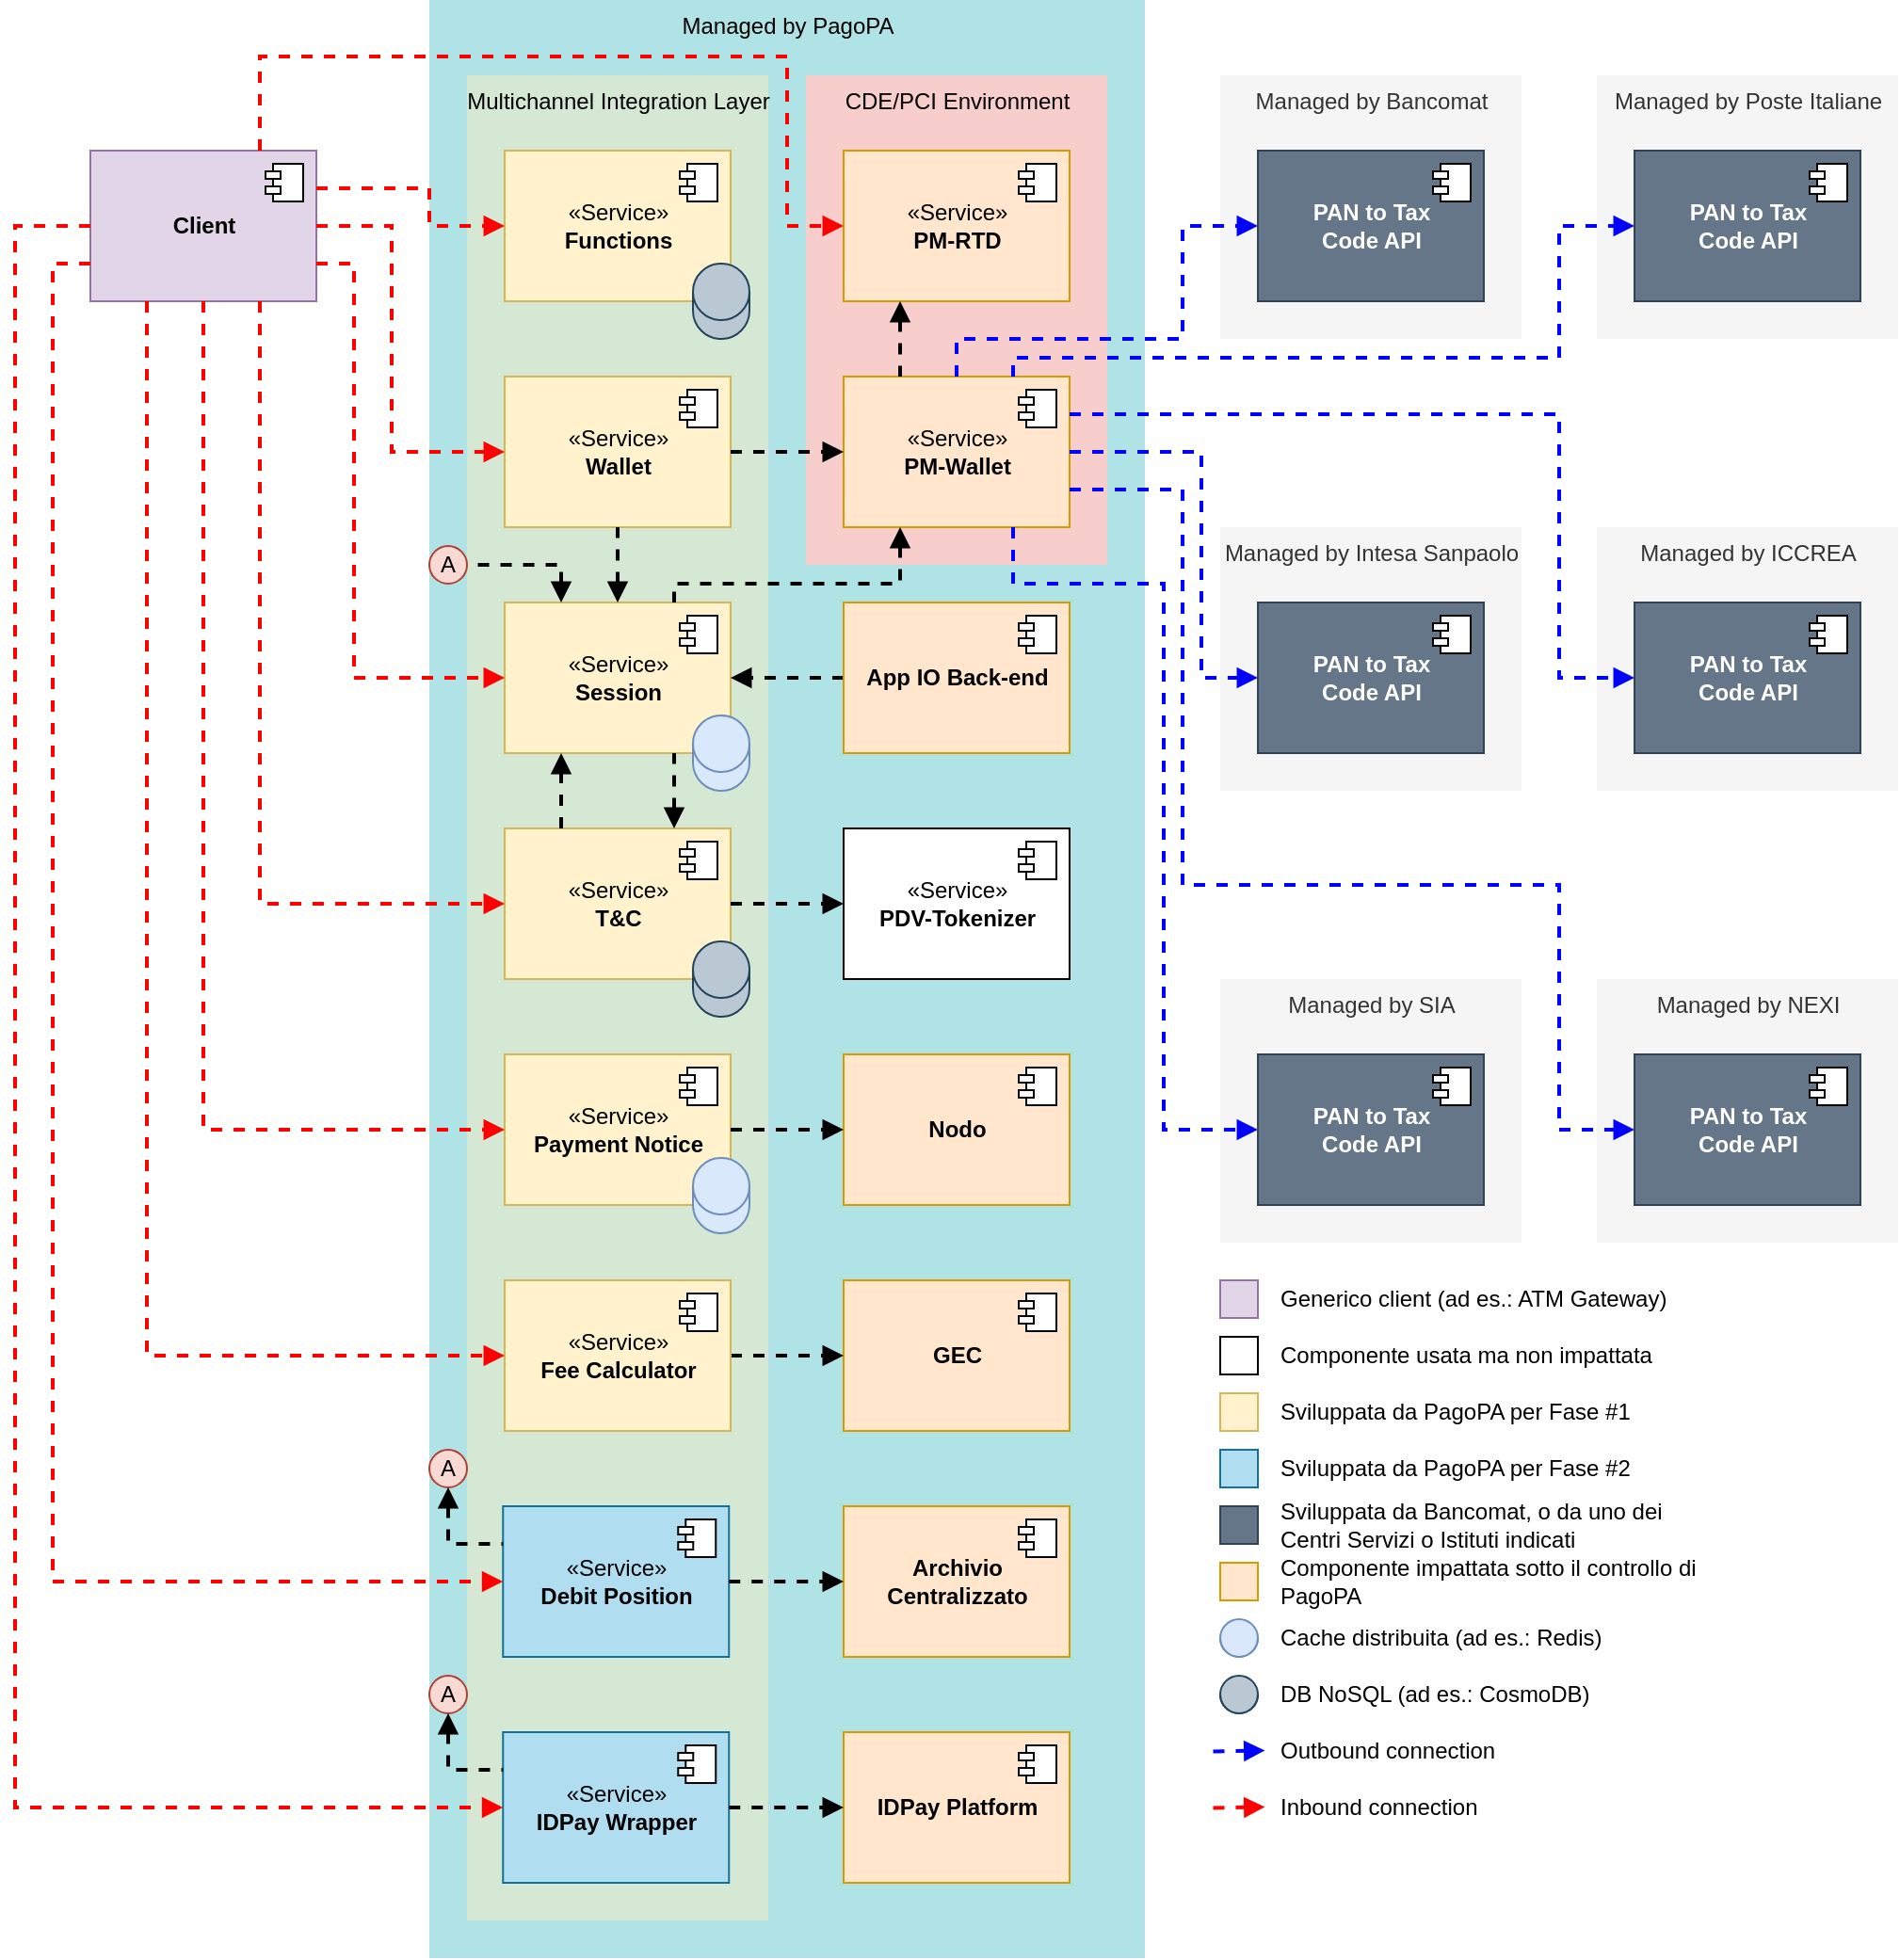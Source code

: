 <mxfile version="21.3.7" type="device" pages="3">
  <diagram name="Components" id="-QDLl5YIO89CXEF4-2ky">
    <mxGraphModel dx="2065" dy="769" grid="1" gridSize="10" guides="1" tooltips="1" connect="1" arrows="1" fold="1" page="1" pageScale="1" pageWidth="827" pageHeight="1169" math="0" shadow="0">
      <root>
        <mxCell id="opmuxgLEek1yOhuW0azc-0" />
        <mxCell id="opmuxgLEek1yOhuW0azc-1" parent="opmuxgLEek1yOhuW0azc-0" />
        <mxCell id="u8uzgwCI_1PCxtKQNaM_-0" value="Managed by NEXI" style="html=1;dashed=1;fontStyle=0;verticalAlign=top;dashPattern=1 4;fillColor=#f5f5f5;strokeColor=none;fontColor=#333333;" parent="opmuxgLEek1yOhuW0azc-1" vertex="1">
          <mxGeometry x="840" y="560" width="160" height="140" as="geometry" />
        </mxCell>
        <mxCell id="57wzgMmFu3WZAl-rP_Zv-0" value="Managed by SIA" style="html=1;dashed=1;fontStyle=0;verticalAlign=top;dashPattern=1 4;fillColor=#f5f5f5;strokeColor=none;fontColor=#333333;" parent="opmuxgLEek1yOhuW0azc-1" vertex="1">
          <mxGeometry x="640" y="560" width="160" height="140" as="geometry" />
        </mxCell>
        <mxCell id="opmuxgLEek1yOhuW0azc-2" value="Managed by PagoPA" style="html=1;fontStyle=0;verticalAlign=top;fillColor=#b0e3e6;strokeColor=none;strokeWidth=3;" parent="opmuxgLEek1yOhuW0azc-1" vertex="1">
          <mxGeometry x="220" y="40" width="380" height="1040" as="geometry" />
        </mxCell>
        <mxCell id="Ogd_OGcNMKq0k89fKwHd-0" value="&lt;span style=&quot;&quot;&gt;&lt;span&gt;CDE/PCI Environment&lt;/span&gt;&lt;/span&gt;" style="html=1;fontStyle=0;verticalAlign=top;fillColor=#f8cecc;strokeColor=none;strokeWidth=3;" parent="opmuxgLEek1yOhuW0azc-1" vertex="1">
          <mxGeometry x="420" y="80" width="160" height="260" as="geometry" />
        </mxCell>
        <mxCell id="opmuxgLEek1yOhuW0azc-5" value="Managed by Poste Italiane" style="html=1;dashed=1;fontStyle=0;verticalAlign=top;dashPattern=1 4;fillColor=#f5f5f5;strokeColor=none;fontColor=#333333;" parent="opmuxgLEek1yOhuW0azc-1" vertex="1">
          <mxGeometry x="840" y="80" width="160" height="140" as="geometry" />
        </mxCell>
        <mxCell id="opmuxgLEek1yOhuW0azc-6" value="Managed by Bancomat" style="html=1;dashed=1;fontStyle=0;verticalAlign=top;dashPattern=1 4;fillColor=#f5f5f5;strokeColor=none;fontColor=#333333;" parent="opmuxgLEek1yOhuW0azc-1" vertex="1">
          <mxGeometry x="640" y="80" width="160" height="140" as="geometry" />
        </mxCell>
        <mxCell id="opmuxgLEek1yOhuW0azc-7" value="&lt;span style=&quot;font-weight: normal;&quot;&gt;&lt;span&gt;Multichannel Integration Layer&lt;/span&gt;&lt;/span&gt;" style="html=1;fontStyle=1;verticalAlign=top;fillColor=#d5e8d4;strokeColor=none;strokeWidth=3;" parent="opmuxgLEek1yOhuW0azc-1" vertex="1">
          <mxGeometry x="240" y="80" width="160" height="980" as="geometry" />
        </mxCell>
        <mxCell id="opmuxgLEek1yOhuW0azc-8" value="«Service»&lt;br&gt;&lt;b&gt;Session&lt;/b&gt;" style="html=1;dropTarget=0;fillColor=#fff2cc;strokeColor=#d6b656;" parent="opmuxgLEek1yOhuW0azc-1" vertex="1">
          <mxGeometry x="260" y="360" width="120" height="80" as="geometry" />
        </mxCell>
        <mxCell id="opmuxgLEek1yOhuW0azc-9" value="" style="shape=module;jettyWidth=8;jettyHeight=4;" parent="opmuxgLEek1yOhuW0azc-8" vertex="1">
          <mxGeometry x="1" width="20" height="20" relative="1" as="geometry">
            <mxPoint x="-27" y="7" as="offset" />
          </mxGeometry>
        </mxCell>
        <mxCell id="opmuxgLEek1yOhuW0azc-10" value="«Service»&lt;br&gt;&lt;b&gt;Payment Notice&lt;/b&gt;" style="html=1;dropTarget=0;fillColor=#fff2cc;strokeColor=#d6b656;" parent="opmuxgLEek1yOhuW0azc-1" vertex="1">
          <mxGeometry x="260" y="600" width="120" height="80" as="geometry" />
        </mxCell>
        <mxCell id="opmuxgLEek1yOhuW0azc-11" value="" style="shape=module;jettyWidth=8;jettyHeight=4;" parent="opmuxgLEek1yOhuW0azc-10" vertex="1">
          <mxGeometry x="1" width="20" height="20" relative="1" as="geometry">
            <mxPoint x="-27" y="7" as="offset" />
          </mxGeometry>
        </mxCell>
        <mxCell id="opmuxgLEek1yOhuW0azc-12" value="«Service»&lt;br&gt;&lt;b&gt;Wallet&lt;/b&gt;" style="html=1;dropTarget=0;fillColor=#fff2cc;strokeColor=#d6b656;" parent="opmuxgLEek1yOhuW0azc-1" vertex="1">
          <mxGeometry x="260" y="240" width="120" height="80" as="geometry" />
        </mxCell>
        <mxCell id="opmuxgLEek1yOhuW0azc-13" value="" style="shape=module;jettyWidth=8;jettyHeight=4;" parent="opmuxgLEek1yOhuW0azc-12" vertex="1">
          <mxGeometry x="1" width="20" height="20" relative="1" as="geometry">
            <mxPoint x="-27" y="7" as="offset" />
          </mxGeometry>
        </mxCell>
        <mxCell id="opmuxgLEek1yOhuW0azc-14" value="«Service»&lt;br&gt;&lt;b&gt;T&amp;amp;C&lt;/b&gt;" style="html=1;dropTarget=0;fillColor=#fff2cc;strokeColor=#d6b656;" parent="opmuxgLEek1yOhuW0azc-1" vertex="1">
          <mxGeometry x="260" y="480" width="120" height="80" as="geometry" />
        </mxCell>
        <mxCell id="opmuxgLEek1yOhuW0azc-15" value="" style="shape=module;jettyWidth=8;jettyHeight=4;" parent="opmuxgLEek1yOhuW0azc-14" vertex="1">
          <mxGeometry x="1" width="20" height="20" relative="1" as="geometry">
            <mxPoint x="-27" y="7" as="offset" />
          </mxGeometry>
        </mxCell>
        <mxCell id="opmuxgLEek1yOhuW0azc-16" value="" style="endArrow=none;html=1;rounded=0;endFill=0;startArrow=block;startFill=1;elbow=vertical;strokeWidth=2;dashed=1;" parent="opmuxgLEek1yOhuW0azc-1" source="opmuxgLEek1yOhuW0azc-8" target="opmuxgLEek1yOhuW0azc-12" edge="1">
          <mxGeometry width="50" height="50" relative="1" as="geometry">
            <mxPoint x="260" y="700" as="sourcePoint" />
            <mxPoint x="310" y="650" as="targetPoint" />
          </mxGeometry>
        </mxCell>
        <mxCell id="opmuxgLEek1yOhuW0azc-18" value="" style="endArrow=block;html=1;rounded=0;endFill=1;startArrow=none;startFill=0;strokeWidth=2;dashed=1;entryX=0.25;entryY=1;entryDx=0;entryDy=0;exitX=0.25;exitY=0;exitDx=0;exitDy=0;edgeStyle=orthogonalEdgeStyle;" parent="opmuxgLEek1yOhuW0azc-1" source="opmuxgLEek1yOhuW0azc-14" target="opmuxgLEek1yOhuW0azc-8" edge="1">
          <mxGeometry width="50" height="50" relative="1" as="geometry">
            <mxPoint x="250" y="370" as="sourcePoint" />
            <mxPoint x="350" y="360" as="targetPoint" />
          </mxGeometry>
        </mxCell>
        <mxCell id="opmuxgLEek1yOhuW0azc-19" value="&lt;b&gt;Client&lt;/b&gt;" style="html=1;dropTarget=0;fillColor=#e1d5e7;strokeColor=#9673a6;" parent="opmuxgLEek1yOhuW0azc-1" vertex="1">
          <mxGeometry x="40" y="120" width="120" height="80" as="geometry" />
        </mxCell>
        <mxCell id="opmuxgLEek1yOhuW0azc-20" value="" style="shape=module;jettyWidth=8;jettyHeight=4;" parent="opmuxgLEek1yOhuW0azc-19" vertex="1">
          <mxGeometry x="1" width="20" height="20" relative="1" as="geometry">
            <mxPoint x="-27" y="7" as="offset" />
          </mxGeometry>
        </mxCell>
        <mxCell id="opmuxgLEek1yOhuW0azc-21" value="" style="endArrow=block;html=1;rounded=0;endFill=1;strokeWidth=2;dashed=1;entryX=0;entryY=0.5;entryDx=0;entryDy=0;exitX=0.75;exitY=1;exitDx=0;exitDy=0;edgeStyle=orthogonalEdgeStyle;fillColor=#e51400;strokeColor=#FF0000;" parent="opmuxgLEek1yOhuW0azc-1" source="opmuxgLEek1yOhuW0azc-19" target="opmuxgLEek1yOhuW0azc-14" edge="1">
          <mxGeometry width="50" height="50" relative="1" as="geometry">
            <mxPoint x="-150" y="370" as="sourcePoint" />
            <mxPoint x="40.0" y="360" as="targetPoint" />
          </mxGeometry>
        </mxCell>
        <mxCell id="opmuxgLEek1yOhuW0azc-22" value="" style="endArrow=block;html=1;rounded=0;endFill=1;strokeWidth=2;dashed=1;exitX=0.5;exitY=1;exitDx=0;exitDy=0;entryX=0;entryY=0.5;entryDx=0;entryDy=0;edgeStyle=orthogonalEdgeStyle;fillColor=#e51400;strokeColor=#FF0000;" parent="opmuxgLEek1yOhuW0azc-1" source="opmuxgLEek1yOhuW0azc-19" target="opmuxgLEek1yOhuW0azc-10" edge="1">
          <mxGeometry width="50" height="50" relative="1" as="geometry">
            <mxPoint x="-10" y="370" as="sourcePoint" />
            <mxPoint x="110" y="370" as="targetPoint" />
            <Array as="points">
              <mxPoint x="100" y="640" />
            </Array>
          </mxGeometry>
        </mxCell>
        <mxCell id="opmuxgLEek1yOhuW0azc-23" value="" style="endArrow=block;html=1;rounded=0;endFill=1;entryX=0;entryY=0.5;entryDx=0;entryDy=0;strokeWidth=2;dashed=1;exitX=1;exitY=0.5;exitDx=0;exitDy=0;edgeStyle=orthogonalEdgeStyle;fillColor=#e51400;strokeColor=#FF0000;" parent="opmuxgLEek1yOhuW0azc-1" source="opmuxgLEek1yOhuW0azc-19" target="opmuxgLEek1yOhuW0azc-12" edge="1">
          <mxGeometry width="50" height="50" relative="1" as="geometry">
            <mxPoint y="380" as="sourcePoint" />
            <mxPoint x="120" y="380" as="targetPoint" />
            <Array as="points">
              <mxPoint x="200" y="160" />
              <mxPoint x="200" y="280" />
            </Array>
          </mxGeometry>
        </mxCell>
        <mxCell id="opmuxgLEek1yOhuW0azc-24" value="" style="endArrow=block;html=1;rounded=0;endFill=1;strokeWidth=2;dashed=1;entryX=0;entryY=0.5;entryDx=0;entryDy=0;exitX=1;exitY=0.75;exitDx=0;exitDy=0;edgeStyle=orthogonalEdgeStyle;fillColor=#e51400;strokeColor=#FF0000;" parent="opmuxgLEek1yOhuW0azc-1" source="opmuxgLEek1yOhuW0azc-19" target="opmuxgLEek1yOhuW0azc-8" edge="1">
          <mxGeometry width="50" height="50" relative="1" as="geometry">
            <mxPoint x="-40" y="440" as="sourcePoint" />
            <mxPoint x="360" y="400" as="targetPoint" />
            <Array as="points">
              <mxPoint x="180" y="180" />
              <mxPoint x="180" y="400" />
            </Array>
          </mxGeometry>
        </mxCell>
        <mxCell id="opmuxgLEek1yOhuW0azc-25" value="" style="endArrow=block;html=1;rounded=0;endFill=1;strokeWidth=2;dashed=1;exitX=0;exitY=0.5;exitDx=0;exitDy=0;" parent="opmuxgLEek1yOhuW0azc-1" source="opmuxgLEek1yOhuW0azc-45" target="opmuxgLEek1yOhuW0azc-8" edge="1">
          <mxGeometry width="50" height="50" relative="1" as="geometry">
            <mxPoint x="-70.0" y="370" as="sourcePoint" />
            <mxPoint x="440" y="360" as="targetPoint" />
          </mxGeometry>
        </mxCell>
        <mxCell id="opmuxgLEek1yOhuW0azc-26" value="&lt;b&gt;PAN to Tax&lt;br&gt;Code API&lt;/b&gt;" style="html=1;dropTarget=0;fillColor=#647687;fontColor=#ffffff;strokeColor=#314354;" parent="opmuxgLEek1yOhuW0azc-1" vertex="1">
          <mxGeometry x="660" y="120" width="120" height="80" as="geometry" />
        </mxCell>
        <mxCell id="opmuxgLEek1yOhuW0azc-27" value="" style="shape=module;jettyWidth=8;jettyHeight=4;" parent="opmuxgLEek1yOhuW0azc-26" vertex="1">
          <mxGeometry x="1" width="20" height="20" relative="1" as="geometry">
            <mxPoint x="-27" y="7" as="offset" />
          </mxGeometry>
        </mxCell>
        <mxCell id="opmuxgLEek1yOhuW0azc-28" value="&lt;b&gt;PAN to&amp;nbsp;Tax&lt;br&gt;Code API&lt;/b&gt;" style="html=1;dropTarget=0;fillColor=#647687;fontColor=#ffffff;strokeColor=#314354;" parent="opmuxgLEek1yOhuW0azc-1" vertex="1">
          <mxGeometry x="860" y="120" width="120" height="80" as="geometry" />
        </mxCell>
        <mxCell id="opmuxgLEek1yOhuW0azc-29" value="" style="shape=module;jettyWidth=8;jettyHeight=4;" parent="opmuxgLEek1yOhuW0azc-28" vertex="1">
          <mxGeometry x="1" width="20" height="20" relative="1" as="geometry">
            <mxPoint x="-27" y="7" as="offset" />
          </mxGeometry>
        </mxCell>
        <mxCell id="opmuxgLEek1yOhuW0azc-30" value="&lt;b&gt;Nodo&lt;/b&gt;" style="html=1;dropTarget=0;fillColor=#ffe6cc;strokeColor=#d79b00;" parent="opmuxgLEek1yOhuW0azc-1" vertex="1">
          <mxGeometry x="440" y="600" width="120" height="80" as="geometry" />
        </mxCell>
        <mxCell id="opmuxgLEek1yOhuW0azc-31" value="" style="shape=module;jettyWidth=8;jettyHeight=4;" parent="opmuxgLEek1yOhuW0azc-30" vertex="1">
          <mxGeometry x="1" width="20" height="20" relative="1" as="geometry">
            <mxPoint x="-27" y="7" as="offset" />
          </mxGeometry>
        </mxCell>
        <mxCell id="opmuxgLEek1yOhuW0azc-33" value="" style="rounded=0;whiteSpace=wrap;html=1;fillColor=#e1d5e7;strokeColor=#9673a6;" parent="opmuxgLEek1yOhuW0azc-1" vertex="1">
          <mxGeometry x="640" y="720" width="20" height="20" as="geometry" />
        </mxCell>
        <mxCell id="opmuxgLEek1yOhuW0azc-34" value="" style="rounded=0;whiteSpace=wrap;html=1;fillColor=#fff2cc;strokeColor=#d6b656;" parent="opmuxgLEek1yOhuW0azc-1" vertex="1">
          <mxGeometry x="640" y="780" width="20" height="20" as="geometry" />
        </mxCell>
        <mxCell id="opmuxgLEek1yOhuW0azc-35" value="" style="rounded=0;whiteSpace=wrap;html=1;fillColor=#ffe6cc;strokeColor=#d79b00;" parent="opmuxgLEek1yOhuW0azc-1" vertex="1">
          <mxGeometry x="640" y="870" width="20" height="20" as="geometry" />
        </mxCell>
        <mxCell id="opmuxgLEek1yOhuW0azc-36" value="" style="rounded=0;whiteSpace=wrap;html=1;" parent="opmuxgLEek1yOhuW0azc-1" vertex="1">
          <mxGeometry x="640" y="750" width="20" height="20" as="geometry" />
        </mxCell>
        <mxCell id="opmuxgLEek1yOhuW0azc-38" value="" style="rounded=0;whiteSpace=wrap;html=1;fillColor=#647687;fontColor=#ffffff;strokeColor=#314354;" parent="opmuxgLEek1yOhuW0azc-1" vertex="1">
          <mxGeometry x="640" y="840" width="20" height="20" as="geometry" />
        </mxCell>
        <mxCell id="opmuxgLEek1yOhuW0azc-39" value="Generico client (ad es.: ATM Gateway)" style="rounded=0;whiteSpace=wrap;html=1;align=left;strokeColor=none;fillColor=none;" parent="opmuxgLEek1yOhuW0azc-1" vertex="1">
          <mxGeometry x="670" y="720" width="240" height="20" as="geometry" />
        </mxCell>
        <mxCell id="opmuxgLEek1yOhuW0azc-40" value="Sviluppata da PagoPA per Fase #1" style="rounded=0;whiteSpace=wrap;html=1;align=left;strokeColor=none;fillColor=none;" parent="opmuxgLEek1yOhuW0azc-1" vertex="1">
          <mxGeometry x="670" y="780" width="240" height="20" as="geometry" />
        </mxCell>
        <mxCell id="opmuxgLEek1yOhuW0azc-41" value="Componente impattata sotto il controllo di PagoPA" style="rounded=0;whiteSpace=wrap;html=1;align=left;strokeColor=none;fillColor=none;" parent="opmuxgLEek1yOhuW0azc-1" vertex="1">
          <mxGeometry x="670" y="870" width="240" height="20" as="geometry" />
        </mxCell>
        <mxCell id="opmuxgLEek1yOhuW0azc-42" value="Componente usata ma non impattata" style="rounded=0;whiteSpace=wrap;html=1;align=left;strokeColor=none;fillColor=none;" parent="opmuxgLEek1yOhuW0azc-1" vertex="1">
          <mxGeometry x="670" y="750" width="240" height="20" as="geometry" />
        </mxCell>
        <mxCell id="opmuxgLEek1yOhuW0azc-44" value="Sviluppata da Bancomat, o da uno dei Centri Servizi o Istituti indicati" style="rounded=0;whiteSpace=wrap;html=1;align=left;strokeColor=none;fillColor=none;" parent="opmuxgLEek1yOhuW0azc-1" vertex="1">
          <mxGeometry x="670" y="840" width="240" height="20" as="geometry" />
        </mxCell>
        <mxCell id="opmuxgLEek1yOhuW0azc-45" value="&lt;b&gt;App IO Back-end&lt;/b&gt;" style="html=1;dropTarget=0;fillColor=#ffe6cc;strokeColor=#d79b00;" parent="opmuxgLEek1yOhuW0azc-1" vertex="1">
          <mxGeometry x="440" y="360" width="120" height="80" as="geometry" />
        </mxCell>
        <mxCell id="opmuxgLEek1yOhuW0azc-46" value="" style="shape=module;jettyWidth=8;jettyHeight=4;" parent="opmuxgLEek1yOhuW0azc-45" vertex="1">
          <mxGeometry x="1" width="20" height="20" relative="1" as="geometry">
            <mxPoint x="-27" y="7" as="offset" />
          </mxGeometry>
        </mxCell>
        <mxCell id="opmuxgLEek1yOhuW0azc-47" value="«Service»&lt;b&gt;&lt;br&gt;PDV-Tokenizer&lt;/b&gt;" style="html=1;dropTarget=0;" parent="opmuxgLEek1yOhuW0azc-1" vertex="1">
          <mxGeometry x="440" y="480" width="120" height="80" as="geometry" />
        </mxCell>
        <mxCell id="opmuxgLEek1yOhuW0azc-48" value="" style="shape=module;jettyWidth=8;jettyHeight=4;" parent="opmuxgLEek1yOhuW0azc-47" vertex="1">
          <mxGeometry x="1" width="20" height="20" relative="1" as="geometry">
            <mxPoint x="-27" y="7" as="offset" />
          </mxGeometry>
        </mxCell>
        <mxCell id="opmuxgLEek1yOhuW0azc-49" value="" style="endArrow=block;html=1;rounded=0;endFill=1;strokeWidth=2;dashed=1;" parent="opmuxgLEek1yOhuW0azc-1" source="opmuxgLEek1yOhuW0azc-10" target="opmuxgLEek1yOhuW0azc-30" edge="1">
          <mxGeometry width="50" height="50" relative="1" as="geometry">
            <mxPoint x="430" y="370" as="sourcePoint" />
            <mxPoint x="470" y="400" as="targetPoint" />
          </mxGeometry>
        </mxCell>
        <mxCell id="opmuxgLEek1yOhuW0azc-50" value="«Service»&lt;br&gt;&lt;b&gt;PM-RTD&lt;/b&gt;" style="html=1;dropTarget=0;fillColor=#ffe6cc;strokeColor=#d79b00;" parent="opmuxgLEek1yOhuW0azc-1" vertex="1">
          <mxGeometry x="440" y="120" width="120" height="80" as="geometry" />
        </mxCell>
        <mxCell id="opmuxgLEek1yOhuW0azc-51" value="" style="shape=module;jettyWidth=8;jettyHeight=4;" parent="opmuxgLEek1yOhuW0azc-50" vertex="1">
          <mxGeometry x="1" width="20" height="20" relative="1" as="geometry">
            <mxPoint x="-27" y="7" as="offset" />
          </mxGeometry>
        </mxCell>
        <mxCell id="opmuxgLEek1yOhuW0azc-52" value="" style="endArrow=block;html=1;rounded=0;endFill=1;strokeWidth=2;dashed=1;elbow=vertical;exitX=0.75;exitY=0;exitDx=0;exitDy=0;edgeStyle=orthogonalEdgeStyle;entryX=0;entryY=0.5;entryDx=0;entryDy=0;fillColor=#e51400;strokeColor=#FF0000;" parent="opmuxgLEek1yOhuW0azc-1" source="opmuxgLEek1yOhuW0azc-19" target="opmuxgLEek1yOhuW0azc-50" edge="1">
          <mxGeometry width="50" height="50" relative="1" as="geometry">
            <mxPoint x="-30" y="410" as="sourcePoint" />
            <mxPoint x="370" y="410" as="targetPoint" />
            <Array as="points">
              <mxPoint x="130" y="70" />
              <mxPoint x="410" y="70" />
              <mxPoint x="410" y="160" />
            </Array>
          </mxGeometry>
        </mxCell>
        <mxCell id="opmuxgLEek1yOhuW0azc-53" value="«Service»&lt;b&gt;&lt;br&gt;PM-Wallet&lt;/b&gt;" style="html=1;dropTarget=0;fillColor=#ffe6cc;strokeColor=#d79b00;" parent="opmuxgLEek1yOhuW0azc-1" vertex="1">
          <mxGeometry x="440" y="240" width="120" height="80" as="geometry" />
        </mxCell>
        <mxCell id="opmuxgLEek1yOhuW0azc-54" value="" style="shape=module;jettyWidth=8;jettyHeight=4;" parent="opmuxgLEek1yOhuW0azc-53" vertex="1">
          <mxGeometry x="1" width="20" height="20" relative="1" as="geometry">
            <mxPoint x="-27" y="7" as="offset" />
          </mxGeometry>
        </mxCell>
        <mxCell id="opmuxgLEek1yOhuW0azc-55" value="" style="endArrow=block;html=1;rounded=0;endFill=1;strokeWidth=2;dashed=1;" parent="opmuxgLEek1yOhuW0azc-1" source="opmuxgLEek1yOhuW0azc-12" target="opmuxgLEek1yOhuW0azc-53" edge="1">
          <mxGeometry width="50" height="50" relative="1" as="geometry">
            <mxPoint x="-60" y="410" as="sourcePoint" />
            <mxPoint x="470" y="690" as="targetPoint" />
          </mxGeometry>
        </mxCell>
        <mxCell id="opmuxgLEek1yOhuW0azc-56" value="" style="endArrow=none;html=1;rounded=0;endFill=0;startArrow=block;startFill=1;elbow=vertical;strokeWidth=2;dashed=1;entryX=0.75;entryY=0;entryDx=0;entryDy=0;exitX=0.25;exitY=1;exitDx=0;exitDy=0;edgeStyle=orthogonalEdgeStyle;" parent="opmuxgLEek1yOhuW0azc-1" source="opmuxgLEek1yOhuW0azc-53" target="opmuxgLEek1yOhuW0azc-8" edge="1">
          <mxGeometry width="50" height="50" relative="1" as="geometry">
            <mxPoint x="370" y="410" as="sourcePoint" />
            <mxPoint x="390" y="400" as="targetPoint" />
            <Array as="points">
              <mxPoint x="470" y="350" />
              <mxPoint x="350" y="350" />
            </Array>
          </mxGeometry>
        </mxCell>
        <mxCell id="opmuxgLEek1yOhuW0azc-57" value="" style="endArrow=block;html=1;rounded=0;endFill=1;strokeWidth=2;dashed=1;entryX=0;entryY=0.5;entryDx=0;entryDy=0;" parent="opmuxgLEek1yOhuW0azc-1" source="opmuxgLEek1yOhuW0azc-14" target="opmuxgLEek1yOhuW0azc-47" edge="1">
          <mxGeometry width="50" height="50" relative="1" as="geometry">
            <mxPoint x="50" y="270" as="sourcePoint" />
            <mxPoint x="130" y="370" as="targetPoint" />
          </mxGeometry>
        </mxCell>
        <mxCell id="opmuxgLEek1yOhuW0azc-58" value="«Service»&lt;br&gt;&lt;b&gt;Functions&lt;/b&gt;" style="html=1;dropTarget=0;fillColor=#fff2cc;strokeColor=#d6b656;" parent="opmuxgLEek1yOhuW0azc-1" vertex="1">
          <mxGeometry x="260" y="120" width="120" height="80" as="geometry" />
        </mxCell>
        <mxCell id="opmuxgLEek1yOhuW0azc-59" value="" style="shape=module;jettyWidth=8;jettyHeight=4;" parent="opmuxgLEek1yOhuW0azc-58" vertex="1">
          <mxGeometry x="1" width="20" height="20" relative="1" as="geometry">
            <mxPoint x="-27" y="7" as="offset" />
          </mxGeometry>
        </mxCell>
        <mxCell id="opmuxgLEek1yOhuW0azc-60" value="" style="endArrow=block;html=1;rounded=0;endFill=1;strokeWidth=2;dashed=1;entryX=0;entryY=0.5;entryDx=0;entryDy=0;fillColor=#e51400;strokeColor=#FF0000;exitX=1;exitY=0.25;exitDx=0;exitDy=0;edgeStyle=orthogonalEdgeStyle;" parent="opmuxgLEek1yOhuW0azc-1" source="opmuxgLEek1yOhuW0azc-19" target="opmuxgLEek1yOhuW0azc-58" edge="1">
          <mxGeometry width="50" height="50" relative="1" as="geometry">
            <mxPoint x="30" y="270" as="sourcePoint" />
            <mxPoint x="110" y="370" as="targetPoint" />
            <Array as="points">
              <mxPoint x="220" y="140" />
              <mxPoint x="220" y="160" />
            </Array>
          </mxGeometry>
        </mxCell>
        <mxCell id="opmuxgLEek1yOhuW0azc-61" value="&lt;b&gt;PAN to&amp;nbsp;Tax&lt;br&gt;Code API&lt;/b&gt;" style="html=1;dropTarget=0;fillColor=#647687;fontColor=#ffffff;strokeColor=#314354;" parent="opmuxgLEek1yOhuW0azc-1" vertex="1">
          <mxGeometry x="860" y="600" width="120" height="80" as="geometry" />
        </mxCell>
        <mxCell id="opmuxgLEek1yOhuW0azc-62" value="" style="shape=module;jettyWidth=8;jettyHeight=4;" parent="opmuxgLEek1yOhuW0azc-61" vertex="1">
          <mxGeometry x="1" width="20" height="20" relative="1" as="geometry">
            <mxPoint x="-27" y="7" as="offset" />
          </mxGeometry>
        </mxCell>
        <mxCell id="opmuxgLEek1yOhuW0azc-63" value="Managed by Intesa Sanpaolo" style="html=1;dashed=1;fontStyle=0;verticalAlign=top;dashPattern=1 4;fillColor=#f5f5f5;strokeColor=none;fontColor=#333333;" parent="opmuxgLEek1yOhuW0azc-1" vertex="1">
          <mxGeometry x="640" y="320" width="160" height="140" as="geometry" />
        </mxCell>
        <mxCell id="opmuxgLEek1yOhuW0azc-64" value="" style="endArrow=block;html=1;rounded=0;endFill=1;strokeWidth=2;dashed=1;exitX=0.75;exitY=1;exitDx=0;exitDy=0;entryX=0;entryY=0.5;entryDx=0;entryDy=0;edgeStyle=orthogonalEdgeStyle;fillColor=#e51400;strokeColor=#0000FF;" parent="opmuxgLEek1yOhuW0azc-1" source="opmuxgLEek1yOhuW0azc-53" target="opmuxgLEek1yOhuW0azc-67" edge="1">
          <mxGeometry width="50" height="50" relative="1" as="geometry">
            <mxPoint x="590" y="690" as="sourcePoint" />
            <mxPoint x="890" y="290" as="targetPoint" />
            <Array as="points">
              <mxPoint x="530" y="350" />
              <mxPoint x="610" y="350" />
              <mxPoint x="610" y="640" />
            </Array>
          </mxGeometry>
        </mxCell>
        <mxCell id="opmuxgLEek1yOhuW0azc-65" value="&lt;b&gt;PAN to&amp;nbsp;Tax&lt;br&gt;Code API&lt;/b&gt;" style="html=1;dropTarget=0;fillColor=#647687;fontColor=#ffffff;strokeColor=#314354;" parent="opmuxgLEek1yOhuW0azc-1" vertex="1">
          <mxGeometry x="660" y="360" width="120" height="80" as="geometry" />
        </mxCell>
        <mxCell id="opmuxgLEek1yOhuW0azc-66" value="" style="shape=module;jettyWidth=8;jettyHeight=4;" parent="opmuxgLEek1yOhuW0azc-65" vertex="1">
          <mxGeometry x="1" width="20" height="20" relative="1" as="geometry">
            <mxPoint x="-27" y="7" as="offset" />
          </mxGeometry>
        </mxCell>
        <mxCell id="opmuxgLEek1yOhuW0azc-67" value="&lt;b&gt;PAN to&amp;nbsp;Tax&lt;br&gt;Code API&lt;/b&gt;" style="html=1;dropTarget=0;fillColor=#647687;fontColor=#ffffff;strokeColor=#314354;" parent="opmuxgLEek1yOhuW0azc-1" vertex="1">
          <mxGeometry x="660" y="600" width="120" height="80" as="geometry" />
        </mxCell>
        <mxCell id="opmuxgLEek1yOhuW0azc-68" value="" style="shape=module;jettyWidth=8;jettyHeight=4;" parent="opmuxgLEek1yOhuW0azc-67" vertex="1">
          <mxGeometry x="1" width="20" height="20" relative="1" as="geometry">
            <mxPoint x="-27" y="7" as="offset" />
          </mxGeometry>
        </mxCell>
        <mxCell id="opmuxgLEek1yOhuW0azc-69" value="" style="endArrow=block;html=1;rounded=0;endFill=1;strokeWidth=2;dashed=1;exitX=1;exitY=0.75;exitDx=0;exitDy=0;edgeStyle=orthogonalEdgeStyle;strokeColor=#0000FF;entryX=0;entryY=0.5;entryDx=0;entryDy=0;" parent="opmuxgLEek1yOhuW0azc-1" source="opmuxgLEek1yOhuW0azc-53" target="opmuxgLEek1yOhuW0azc-61" edge="1">
          <mxGeometry width="50" height="50" relative="1" as="geometry">
            <mxPoint x="560" y="710" as="sourcePoint" />
            <mxPoint x="840" y="520" as="targetPoint" />
            <Array as="points">
              <mxPoint x="620" y="300" />
              <mxPoint x="620" y="510" />
              <mxPoint x="820" y="510" />
              <mxPoint x="820" y="640" />
            </Array>
          </mxGeometry>
        </mxCell>
        <mxCell id="opmuxgLEek1yOhuW0azc-70" value="" style="endArrow=block;html=1;rounded=0;endFill=1;strokeWidth=2;dashed=1;exitX=0.5;exitY=0;exitDx=0;exitDy=0;entryX=0;entryY=0.5;entryDx=0;entryDy=0;edgeStyle=orthogonalEdgeStyle;strokeColor=#0000FF;" parent="opmuxgLEek1yOhuW0azc-1" source="opmuxgLEek1yOhuW0azc-53" target="opmuxgLEek1yOhuW0azc-26" edge="1">
          <mxGeometry width="50" height="50" relative="1" as="geometry">
            <mxPoint x="590" y="690" as="sourcePoint" />
            <mxPoint x="590" y="830" as="targetPoint" />
            <Array as="points">
              <mxPoint x="500" y="220" />
              <mxPoint x="620" y="220" />
              <mxPoint x="620" y="160" />
            </Array>
          </mxGeometry>
        </mxCell>
        <mxCell id="57wzgMmFu3WZAl-rP_Zv-3" value="" style="endArrow=block;html=1;rounded=0;endFill=1;strokeWidth=2;dashed=1;fillColor=#e51400;strokeColor=#FF0000;" parent="opmuxgLEek1yOhuW0azc-1" edge="1">
          <mxGeometry width="50" height="50" relative="1" as="geometry">
            <mxPoint x="636.25" y="1000.25" as="sourcePoint" />
            <mxPoint x="663.75" y="999.75" as="targetPoint" />
          </mxGeometry>
        </mxCell>
        <mxCell id="57wzgMmFu3WZAl-rP_Zv-6" value="Inbound connection" style="rounded=0;whiteSpace=wrap;html=1;align=left;strokeColor=none;fillColor=none;" parent="opmuxgLEek1yOhuW0azc-1" vertex="1">
          <mxGeometry x="670" y="990" width="240" height="20" as="geometry" />
        </mxCell>
        <mxCell id="57wzgMmFu3WZAl-rP_Zv-7" value="" style="endArrow=block;html=1;rounded=0;endFill=1;strokeWidth=2;dashed=1;fillColor=#e51400;strokeColor=#0000FF;" parent="opmuxgLEek1yOhuW0azc-1" edge="1">
          <mxGeometry width="50" height="50" relative="1" as="geometry">
            <mxPoint x="636.25" y="970.25" as="sourcePoint" />
            <mxPoint x="663.75" y="969.75" as="targetPoint" />
          </mxGeometry>
        </mxCell>
        <mxCell id="57wzgMmFu3WZAl-rP_Zv-8" value="Outbound connection" style="rounded=0;whiteSpace=wrap;html=1;align=left;strokeColor=none;fillColor=none;" parent="opmuxgLEek1yOhuW0azc-1" vertex="1">
          <mxGeometry x="670" y="960" width="240" height="20" as="geometry" />
        </mxCell>
        <mxCell id="57wzgMmFu3WZAl-rP_Zv-10" value="" style="endArrow=none;html=1;rounded=0;endFill=0;startArrow=block;startFill=1;elbow=vertical;strokeWidth=2;dashed=1;entryX=0.25;entryY=0;entryDx=0;entryDy=0;exitX=0.25;exitY=1;exitDx=0;exitDy=0;" parent="opmuxgLEek1yOhuW0azc-1" source="opmuxgLEek1yOhuW0azc-50" target="opmuxgLEek1yOhuW0azc-53" edge="1">
          <mxGeometry width="50" height="50" relative="1" as="geometry">
            <mxPoint x="330" y="370" as="sourcePoint" />
            <mxPoint x="330" y="330" as="targetPoint" />
          </mxGeometry>
        </mxCell>
        <mxCell id="MMv6DRfCGtYMjh-boBng-0" value="Managed by ICCREA" style="html=1;dashed=1;fontStyle=0;verticalAlign=top;dashPattern=1 4;fillColor=#f5f5f5;strokeColor=none;fontColor=#333333;" parent="opmuxgLEek1yOhuW0azc-1" vertex="1">
          <mxGeometry x="840" y="320" width="160" height="140" as="geometry" />
        </mxCell>
        <mxCell id="MMv6DRfCGtYMjh-boBng-1" value="&lt;b&gt;PAN to&amp;nbsp;Tax&lt;br&gt;Code API&lt;/b&gt;" style="html=1;dropTarget=0;fillColor=#647687;fontColor=#ffffff;strokeColor=#314354;" parent="opmuxgLEek1yOhuW0azc-1" vertex="1">
          <mxGeometry x="860" y="360" width="120" height="80" as="geometry" />
        </mxCell>
        <mxCell id="MMv6DRfCGtYMjh-boBng-2" value="" style="shape=module;jettyWidth=8;jettyHeight=4;" parent="MMv6DRfCGtYMjh-boBng-1" vertex="1">
          <mxGeometry x="1" width="20" height="20" relative="1" as="geometry">
            <mxPoint x="-27" y="7" as="offset" />
          </mxGeometry>
        </mxCell>
        <mxCell id="MMv6DRfCGtYMjh-boBng-3" value="" style="endArrow=block;html=1;rounded=0;endFill=1;strokeWidth=2;dashed=1;exitX=0.75;exitY=0;exitDx=0;exitDy=0;entryX=0;entryY=0.5;entryDx=0;entryDy=0;edgeStyle=orthogonalEdgeStyle;strokeColor=#0000FF;" parent="opmuxgLEek1yOhuW0azc-1" source="opmuxgLEek1yOhuW0azc-53" target="opmuxgLEek1yOhuW0azc-28" edge="1">
          <mxGeometry width="50" height="50" relative="1" as="geometry">
            <mxPoint x="570" y="310" as="sourcePoint" />
            <mxPoint x="670" y="410" as="targetPoint" />
            <Array as="points">
              <mxPoint x="530" y="230" />
              <mxPoint x="820" y="230" />
              <mxPoint x="820" y="160" />
            </Array>
          </mxGeometry>
        </mxCell>
        <mxCell id="opmuxgLEek1yOhuW0azc-32" value="" style="endArrow=block;html=1;rounded=0;endFill=1;strokeWidth=2;dashed=1;exitX=1;exitY=0.5;exitDx=0;exitDy=0;edgeStyle=orthogonalEdgeStyle;strokeColor=#0000FF;entryX=0;entryY=0.5;entryDx=0;entryDy=0;" parent="opmuxgLEek1yOhuW0azc-1" source="opmuxgLEek1yOhuW0azc-53" target="opmuxgLEek1yOhuW0azc-65" edge="1">
          <mxGeometry width="50" height="50" relative="1" as="geometry">
            <mxPoint x="440" y="680" as="sourcePoint" />
            <mxPoint x="840" y="420" as="targetPoint" />
            <Array as="points">
              <mxPoint x="630" y="280" />
              <mxPoint x="630" y="400" />
            </Array>
          </mxGeometry>
        </mxCell>
        <mxCell id="opmuxgLEek1yOhuW0azc-71" value="" style="endArrow=block;html=1;rounded=0;endFill=1;strokeWidth=2;dashed=1;exitX=1;exitY=0.25;exitDx=0;exitDy=0;entryX=0;entryY=0.5;entryDx=0;entryDy=0;edgeStyle=orthogonalEdgeStyle;strokeColor=#0000FF;" parent="opmuxgLEek1yOhuW0azc-1" source="opmuxgLEek1yOhuW0azc-53" target="MMv6DRfCGtYMjh-boBng-1" edge="1">
          <mxGeometry width="50" height="50" relative="1" as="geometry">
            <mxPoint x="460" y="800" as="sourcePoint" />
            <mxPoint x="660" y="500" as="targetPoint" />
            <Array as="points">
              <mxPoint x="820" y="260" />
              <mxPoint x="820" y="400" />
            </Array>
          </mxGeometry>
        </mxCell>
        <mxCell id="u8uzgwCI_1PCxtKQNaM_-1" value="" style="endArrow=none;html=1;rounded=0;endFill=0;startArrow=block;startFill=1;strokeWidth=2;dashed=1;entryX=0.75;entryY=1;entryDx=0;entryDy=0;exitX=0.75;exitY=0;exitDx=0;exitDy=0;edgeStyle=orthogonalEdgeStyle;" parent="opmuxgLEek1yOhuW0azc-1" source="opmuxgLEek1yOhuW0azc-14" target="opmuxgLEek1yOhuW0azc-8" edge="1">
          <mxGeometry width="50" height="50" relative="1" as="geometry">
            <mxPoint x="300" y="490" as="sourcePoint" />
            <mxPoint x="300" y="450" as="targetPoint" />
          </mxGeometry>
        </mxCell>
        <mxCell id="u8uzgwCI_1PCxtKQNaM_-2" value="" style="shape=cylinder3;whiteSpace=wrap;html=1;boundedLbl=1;backgroundOutline=1;size=15;fillColor=#bac8d3;strokeColor=#23445d;" parent="opmuxgLEek1yOhuW0azc-1" vertex="1">
          <mxGeometry x="360" y="540" width="30" height="40" as="geometry" />
        </mxCell>
        <mxCell id="u8uzgwCI_1PCxtKQNaM_-5" value="" style="shape=cylinder3;whiteSpace=wrap;html=1;boundedLbl=1;backgroundOutline=1;size=15;fillColor=#dae8fc;strokeColor=#6c8ebf;" parent="opmuxgLEek1yOhuW0azc-1" vertex="1">
          <mxGeometry x="360" y="420" width="30" height="40" as="geometry" />
        </mxCell>
        <mxCell id="u8uzgwCI_1PCxtKQNaM_-6" value="" style="shape=cylinder3;whiteSpace=wrap;html=1;boundedLbl=1;backgroundOutline=1;size=15;fillColor=#dae8fc;strokeColor=#6c8ebf;" parent="opmuxgLEek1yOhuW0azc-1" vertex="1">
          <mxGeometry x="360" y="655" width="30" height="40" as="geometry" />
        </mxCell>
        <mxCell id="u8uzgwCI_1PCxtKQNaM_-7" value="" style="shape=cylinder3;whiteSpace=wrap;html=1;boundedLbl=1;backgroundOutline=1;size=15;fillColor=#bac8d3;strokeColor=#23445d;" parent="opmuxgLEek1yOhuW0azc-1" vertex="1">
          <mxGeometry x="360" y="180" width="30" height="40" as="geometry" />
        </mxCell>
        <mxCell id="u8uzgwCI_1PCxtKQNaM_-9" value="" style="shape=cylinder3;whiteSpace=wrap;html=1;boundedLbl=1;backgroundOutline=1;size=15;fillColor=#dae8fc;strokeColor=#6c8ebf;" parent="opmuxgLEek1yOhuW0azc-1" vertex="1">
          <mxGeometry x="640" y="900" width="20" height="20" as="geometry" />
        </mxCell>
        <mxCell id="u8uzgwCI_1PCxtKQNaM_-10" value="Cache distribuita (ad es.: Redis)" style="rounded=0;whiteSpace=wrap;html=1;align=left;strokeColor=none;fillColor=none;" parent="opmuxgLEek1yOhuW0azc-1" vertex="1">
          <mxGeometry x="670" y="900" width="240" height="20" as="geometry" />
        </mxCell>
        <mxCell id="u8uzgwCI_1PCxtKQNaM_-11" value="" style="shape=cylinder3;whiteSpace=wrap;html=1;boundedLbl=1;backgroundOutline=1;size=15;fillColor=#bac8d3;strokeColor=#23445d;" parent="opmuxgLEek1yOhuW0azc-1" vertex="1">
          <mxGeometry x="640" y="930" width="20" height="20" as="geometry" />
        </mxCell>
        <mxCell id="u8uzgwCI_1PCxtKQNaM_-12" value="DB NoSQL (ad es.: CosmoDB)" style="rounded=0;whiteSpace=wrap;html=1;align=left;strokeColor=none;fillColor=none;" parent="opmuxgLEek1yOhuW0azc-1" vertex="1">
          <mxGeometry x="670" y="930" width="240" height="20" as="geometry" />
        </mxCell>
        <mxCell id="SVyhK860mrj7wWulX9DA-0" value="&lt;b&gt;GEC&lt;/b&gt;" style="html=1;dropTarget=0;fillColor=#ffe6cc;strokeColor=#d79b00;" parent="opmuxgLEek1yOhuW0azc-1" vertex="1">
          <mxGeometry x="440" y="720" width="120" height="80" as="geometry" />
        </mxCell>
        <mxCell id="SVyhK860mrj7wWulX9DA-1" value="" style="shape=module;jettyWidth=8;jettyHeight=4;" parent="SVyhK860mrj7wWulX9DA-0" vertex="1">
          <mxGeometry x="1" width="20" height="20" relative="1" as="geometry">
            <mxPoint x="-27" y="7" as="offset" />
          </mxGeometry>
        </mxCell>
        <mxCell id="SVyhK860mrj7wWulX9DA-2" value="" style="endArrow=block;html=1;rounded=0;endFill=1;strokeWidth=2;dashed=1;exitX=1;exitY=0.5;exitDx=0;exitDy=0;entryX=0;entryY=0.5;entryDx=0;entryDy=0;edgeStyle=orthogonalEdgeStyle;startArrow=none;" parent="opmuxgLEek1yOhuW0azc-1" source="aNiyYQO29FQ-2PqR_opk-0" target="SVyhK860mrj7wWulX9DA-0" edge="1">
          <mxGeometry width="50" height="50" relative="1" as="geometry">
            <mxPoint x="390" y="650" as="sourcePoint" />
            <mxPoint x="450" y="650" as="targetPoint" />
          </mxGeometry>
        </mxCell>
        <mxCell id="aNiyYQO29FQ-2PqR_opk-0" value="«Service»&lt;br&gt;&lt;b&gt;Fee Calculator&lt;/b&gt;" style="html=1;dropTarget=0;fillColor=#fff2cc;strokeColor=#d6b656;" parent="opmuxgLEek1yOhuW0azc-1" vertex="1">
          <mxGeometry x="260" y="720" width="120" height="80" as="geometry" />
        </mxCell>
        <mxCell id="aNiyYQO29FQ-2PqR_opk-1" value="" style="shape=module;jettyWidth=8;jettyHeight=4;" parent="aNiyYQO29FQ-2PqR_opk-0" vertex="1">
          <mxGeometry x="1" width="20" height="20" relative="1" as="geometry">
            <mxPoint x="-27" y="7" as="offset" />
          </mxGeometry>
        </mxCell>
        <mxCell id="aNiyYQO29FQ-2PqR_opk-3" value="" style="endArrow=block;html=1;rounded=0;endFill=1;strokeWidth=2;dashed=1;exitX=0.25;exitY=1;exitDx=0;exitDy=0;entryX=0;entryY=0.5;entryDx=0;entryDy=0;edgeStyle=orthogonalEdgeStyle;fillColor=#e51400;strokeColor=#FF0000;" parent="opmuxgLEek1yOhuW0azc-1" source="opmuxgLEek1yOhuW0azc-19" target="aNiyYQO29FQ-2PqR_opk-0" edge="1">
          <mxGeometry width="50" height="50" relative="1" as="geometry">
            <mxPoint x="80" y="210" as="sourcePoint" />
            <mxPoint x="270" y="650" as="targetPoint" />
            <Array as="points">
              <mxPoint x="70" y="760" />
            </Array>
          </mxGeometry>
        </mxCell>
        <mxCell id="aNiyYQO29FQ-2PqR_opk-7" value="«Service»&lt;br&gt;&lt;b&gt;Debit Position&lt;/b&gt;" style="html=1;dropTarget=0;fillColor=#b1ddf0;strokeColor=#10739e;" parent="opmuxgLEek1yOhuW0azc-1" vertex="1">
          <mxGeometry x="259.13" y="840" width="120" height="80" as="geometry" />
        </mxCell>
        <mxCell id="aNiyYQO29FQ-2PqR_opk-8" value="" style="shape=module;jettyWidth=8;jettyHeight=4;" parent="aNiyYQO29FQ-2PqR_opk-7" vertex="1">
          <mxGeometry x="1" width="20" height="20" relative="1" as="geometry">
            <mxPoint x="-27" y="7" as="offset" />
          </mxGeometry>
        </mxCell>
        <mxCell id="aNiyYQO29FQ-2PqR_opk-9" value="«Service»&lt;br&gt;&lt;b&gt;IDPay Wrapper&lt;/b&gt;" style="html=1;dropTarget=0;fillColor=#b1ddf0;strokeColor=#10739e;" parent="opmuxgLEek1yOhuW0azc-1" vertex="1">
          <mxGeometry x="259.13" y="960" width="120" height="80" as="geometry" />
        </mxCell>
        <mxCell id="aNiyYQO29FQ-2PqR_opk-10" value="" style="shape=module;jettyWidth=8;jettyHeight=4;" parent="aNiyYQO29FQ-2PqR_opk-9" vertex="1">
          <mxGeometry x="1" width="20" height="20" relative="1" as="geometry">
            <mxPoint x="-27" y="7" as="offset" />
          </mxGeometry>
        </mxCell>
        <mxCell id="aNiyYQO29FQ-2PqR_opk-11" value="&lt;b&gt;Archivio&lt;br&gt;Centralizzato&lt;/b&gt;" style="html=1;dropTarget=0;fillColor=#ffe6cc;strokeColor=#d79b00;" parent="opmuxgLEek1yOhuW0azc-1" vertex="1">
          <mxGeometry x="440" y="840" width="120" height="80" as="geometry" />
        </mxCell>
        <mxCell id="aNiyYQO29FQ-2PqR_opk-12" value="" style="shape=module;jettyWidth=8;jettyHeight=4;" parent="aNiyYQO29FQ-2PqR_opk-11" vertex="1">
          <mxGeometry x="1" width="20" height="20" relative="1" as="geometry">
            <mxPoint x="-27" y="7" as="offset" />
          </mxGeometry>
        </mxCell>
        <mxCell id="aNiyYQO29FQ-2PqR_opk-13" value="&lt;b&gt;IDPay Platform&lt;/b&gt;" style="html=1;dropTarget=0;fillColor=#ffe6cc;strokeColor=#d79b00;" parent="opmuxgLEek1yOhuW0azc-1" vertex="1">
          <mxGeometry x="440" y="960" width="120" height="80" as="geometry" />
        </mxCell>
        <mxCell id="aNiyYQO29FQ-2PqR_opk-14" value="" style="shape=module;jettyWidth=8;jettyHeight=4;" parent="aNiyYQO29FQ-2PqR_opk-13" vertex="1">
          <mxGeometry x="1" width="20" height="20" relative="1" as="geometry">
            <mxPoint x="-27" y="7" as="offset" />
          </mxGeometry>
        </mxCell>
        <mxCell id="aNiyYQO29FQ-2PqR_opk-15" value="" style="endArrow=block;html=1;rounded=0;endFill=1;strokeWidth=2;dashed=1;exitX=1;exitY=0.5;exitDx=0;exitDy=0;edgeStyle=orthogonalEdgeStyle;startArrow=none;" parent="opmuxgLEek1yOhuW0azc-1" source="aNiyYQO29FQ-2PqR_opk-7" edge="1">
          <mxGeometry width="50" height="50" relative="1" as="geometry">
            <mxPoint x="390" y="770" as="sourcePoint" />
            <mxPoint x="440" y="880" as="targetPoint" />
          </mxGeometry>
        </mxCell>
        <mxCell id="aNiyYQO29FQ-2PqR_opk-16" value="" style="endArrow=block;html=1;rounded=0;endFill=1;strokeWidth=2;dashed=1;exitX=1;exitY=0.5;exitDx=0;exitDy=0;edgeStyle=orthogonalEdgeStyle;startArrow=none;entryX=0;entryY=0.5;entryDx=0;entryDy=0;" parent="opmuxgLEek1yOhuW0azc-1" source="aNiyYQO29FQ-2PqR_opk-9" target="aNiyYQO29FQ-2PqR_opk-13" edge="1">
          <mxGeometry width="50" height="50" relative="1" as="geometry">
            <mxPoint x="389.13" y="890" as="sourcePoint" />
            <mxPoint x="450" y="890" as="targetPoint" />
          </mxGeometry>
        </mxCell>
        <mxCell id="aNiyYQO29FQ-2PqR_opk-17" value="A" style="ellipse;whiteSpace=wrap;html=1;aspect=fixed;fillColor=#fad9d5;strokeColor=#ae4132;" parent="opmuxgLEek1yOhuW0azc-1" vertex="1">
          <mxGeometry x="220" y="330" width="20" height="20" as="geometry" />
        </mxCell>
        <mxCell id="aNiyYQO29FQ-2PqR_opk-18" value="" style="endArrow=none;html=1;rounded=0;endFill=0;startArrow=block;startFill=1;elbow=vertical;strokeWidth=2;dashed=1;entryX=1;entryY=0.5;entryDx=0;entryDy=0;exitX=0.25;exitY=0;exitDx=0;exitDy=0;edgeStyle=orthogonalEdgeStyle;" parent="opmuxgLEek1yOhuW0azc-1" source="opmuxgLEek1yOhuW0azc-8" target="aNiyYQO29FQ-2PqR_opk-17" edge="1">
          <mxGeometry width="50" height="50" relative="1" as="geometry">
            <mxPoint x="330" y="370" as="sourcePoint" />
            <mxPoint x="330" y="330" as="targetPoint" />
          </mxGeometry>
        </mxCell>
        <mxCell id="aNiyYQO29FQ-2PqR_opk-20" value="A" style="ellipse;whiteSpace=wrap;html=1;aspect=fixed;fillColor=#fad9d5;strokeColor=#ae4132;" parent="opmuxgLEek1yOhuW0azc-1" vertex="1">
          <mxGeometry x="220" y="810" width="20" height="20" as="geometry" />
        </mxCell>
        <mxCell id="aNiyYQO29FQ-2PqR_opk-21" value="" style="endArrow=none;html=1;rounded=0;endFill=0;startArrow=block;startFill=1;elbow=vertical;strokeWidth=2;dashed=1;entryX=0;entryY=0.25;entryDx=0;entryDy=0;exitX=0.5;exitY=1;exitDx=0;exitDy=0;edgeStyle=orthogonalEdgeStyle;" parent="opmuxgLEek1yOhuW0azc-1" source="aNiyYQO29FQ-2PqR_opk-20" target="aNiyYQO29FQ-2PqR_opk-7" edge="1">
          <mxGeometry width="50" height="50" relative="1" as="geometry">
            <mxPoint x="300" y="370" as="sourcePoint" />
            <mxPoint x="300" y="360" as="targetPoint" />
          </mxGeometry>
        </mxCell>
        <mxCell id="aNiyYQO29FQ-2PqR_opk-22" value="A" style="ellipse;whiteSpace=wrap;html=1;aspect=fixed;fillColor=#fad9d5;strokeColor=#ae4132;" parent="opmuxgLEek1yOhuW0azc-1" vertex="1">
          <mxGeometry x="220" y="930" width="20" height="20" as="geometry" />
        </mxCell>
        <mxCell id="aNiyYQO29FQ-2PqR_opk-23" value="" style="endArrow=none;html=1;rounded=0;endFill=0;startArrow=block;startFill=1;elbow=vertical;strokeWidth=2;dashed=1;entryX=0;entryY=0.25;entryDx=0;entryDy=0;edgeStyle=orthogonalEdgeStyle;exitX=0.5;exitY=1;exitDx=0;exitDy=0;" parent="opmuxgLEek1yOhuW0azc-1" source="aNiyYQO29FQ-2PqR_opk-22" target="aNiyYQO29FQ-2PqR_opk-9" edge="1">
          <mxGeometry width="50" height="50" relative="1" as="geometry">
            <mxPoint x="150" y="1060" as="sourcePoint" />
            <mxPoint x="249.13" y="970" as="targetPoint" />
          </mxGeometry>
        </mxCell>
        <mxCell id="aNiyYQO29FQ-2PqR_opk-24" value="" style="endArrow=block;html=1;rounded=0;endFill=1;strokeWidth=2;dashed=1;exitX=0;exitY=0.75;exitDx=0;exitDy=0;entryX=0;entryY=0.5;entryDx=0;entryDy=0;edgeStyle=orthogonalEdgeStyle;fillColor=#e51400;strokeColor=#FF0000;" parent="opmuxgLEek1yOhuW0azc-1" source="opmuxgLEek1yOhuW0azc-19" target="aNiyYQO29FQ-2PqR_opk-7" edge="1">
          <mxGeometry width="50" height="50" relative="1" as="geometry">
            <mxPoint x="80" y="210" as="sourcePoint" />
            <mxPoint x="270" y="770" as="targetPoint" />
            <Array as="points">
              <mxPoint x="20" y="180" />
              <mxPoint x="20" y="880" />
            </Array>
          </mxGeometry>
        </mxCell>
        <mxCell id="aNiyYQO29FQ-2PqR_opk-25" value="" style="endArrow=block;html=1;rounded=0;endFill=1;strokeWidth=2;dashed=1;exitX=0;exitY=0.5;exitDx=0;exitDy=0;entryX=0;entryY=0.5;entryDx=0;entryDy=0;edgeStyle=orthogonalEdgeStyle;fillColor=#e51400;strokeColor=#FF0000;" parent="opmuxgLEek1yOhuW0azc-1" source="opmuxgLEek1yOhuW0azc-19" target="aNiyYQO29FQ-2PqR_opk-9" edge="1">
          <mxGeometry width="50" height="50" relative="1" as="geometry">
            <mxPoint x="50" y="190" as="sourcePoint" />
            <mxPoint x="269.13" y="890" as="targetPoint" />
            <Array as="points">
              <mxPoint y="160" />
              <mxPoint y="1000" />
            </Array>
          </mxGeometry>
        </mxCell>
        <mxCell id="aNiyYQO29FQ-2PqR_opk-26" value="" style="rounded=0;whiteSpace=wrap;html=1;fillColor=#b1ddf0;strokeColor=#10739e;" parent="opmuxgLEek1yOhuW0azc-1" vertex="1">
          <mxGeometry x="640" y="810" width="20" height="20" as="geometry" />
        </mxCell>
        <mxCell id="aNiyYQO29FQ-2PqR_opk-27" value="Sviluppata da PagoPA per Fase #2" style="rounded=0;whiteSpace=wrap;html=1;align=left;strokeColor=none;fillColor=none;" parent="opmuxgLEek1yOhuW0azc-1" vertex="1">
          <mxGeometry x="670" y="810" width="240" height="20" as="geometry" />
        </mxCell>
      </root>
    </mxGraphModel>
  </diagram>
  <diagram name="POS" id="7ewE7TofE4EBEu12Rn-1">
    <mxGraphModel dx="1032" dy="641" grid="1" gridSize="10" guides="1" tooltips="1" connect="1" arrows="1" fold="1" page="1" pageScale="1" pageWidth="827" pageHeight="1169" math="0" shadow="0">
      <root>
        <mxCell id="lANYIr80iCtnIKWCvtiR-0" />
        <mxCell id="lANYIr80iCtnIKWCvtiR-1" parent="lANYIr80iCtnIKWCvtiR-0" />
        <mxCell id="FU3x6QqapMDoA3wZc1E0-0" value="&lt;span style=&quot;&quot;&gt;&lt;span&gt;Multi-channel Integration Layer&lt;/span&gt;&lt;/span&gt;" style="html=1;fontStyle=5;verticalAlign=top;fillColor=#d5e8d4;strokeColor=#82b366;strokeWidth=1;" parent="lANYIr80iCtnIKWCvtiR-1" vertex="1">
          <mxGeometry x="520" y="280" width="200" height="560" as="geometry" />
        </mxCell>
        <mxCell id="lANYIr80iCtnIKWCvtiR-11" value="«Service»&lt;br&gt;&lt;b&gt;Payment Notice&lt;/b&gt;" style="html=1;dropTarget=0;fillColor=#fff2cc;strokeColor=#d6b656;" parent="lANYIr80iCtnIKWCvtiR-1" vertex="1">
          <mxGeometry x="560" y="360" width="120" height="80" as="geometry" />
        </mxCell>
        <mxCell id="lANYIr80iCtnIKWCvtiR-19" value="&lt;b&gt;POS&lt;/b&gt;" style="html=1;dropTarget=0;fillColor=#e1d5e7;strokeColor=#9673a6;" parent="lANYIr80iCtnIKWCvtiR-1" vertex="1">
          <mxGeometry x="320" y="480" width="120" height="80" as="geometry" />
        </mxCell>
        <mxCell id="lANYIr80iCtnIKWCvtiR-22" value="" style="endArrow=block;html=1;rounded=0;endFill=1;strokeWidth=2;dashed=1;fillColor=#e51400;strokeColor=#FF0000;" parent="lANYIr80iCtnIKWCvtiR-1" source="lANYIr80iCtnIKWCvtiR-19" target="lANYIr80iCtnIKWCvtiR-11" edge="1">
          <mxGeometry width="50" height="50" relative="1" as="geometry">
            <mxPoint x="-10" y="370" as="sourcePoint" />
            <mxPoint x="110" y="370" as="targetPoint" />
          </mxGeometry>
        </mxCell>
        <mxCell id="lANYIr80iCtnIKWCvtiR-30" value="&lt;b&gt;Nodo&lt;/b&gt;" style="html=1;dropTarget=0;fillColor=#ffe6cc;strokeColor=#d79b00;" parent="lANYIr80iCtnIKWCvtiR-1" vertex="1">
          <mxGeometry x="800" y="360" width="120" height="80" as="geometry" />
        </mxCell>
        <mxCell id="lANYIr80iCtnIKWCvtiR-46" value="" style="endArrow=block;html=1;rounded=0;endFill=1;strokeWidth=2;dashed=1;startArrow=none;startFill=0;strokeColor=#0000FF;entryX=0;entryY=0.25;entryDx=0;entryDy=0;exitX=1;exitY=0.25;exitDx=0;exitDy=0;" parent="lANYIr80iCtnIKWCvtiR-1" source="lANYIr80iCtnIKWCvtiR-11" target="lANYIr80iCtnIKWCvtiR-30" edge="1">
          <mxGeometry width="50" height="50" relative="1" as="geometry">
            <mxPoint x="430" y="370" as="sourcePoint" />
            <mxPoint x="470" y="400" as="targetPoint" />
          </mxGeometry>
        </mxCell>
        <mxCell id="lANYIr80iCtnIKWCvtiR-88" value="&lt;b&gt;GEC&lt;/b&gt;" style="html=1;dropTarget=0;fillColor=#ffe6cc;strokeColor=#d79b00;" parent="lANYIr80iCtnIKWCvtiR-1" vertex="1">
          <mxGeometry x="800" y="600" width="120" height="80" as="geometry" />
        </mxCell>
        <mxCell id="lANYIr80iCtnIKWCvtiR-90" value="" style="endArrow=block;html=1;rounded=0;endFill=1;strokeWidth=2;dashed=1;startArrow=none;strokeColor=#0000FF;" parent="lANYIr80iCtnIKWCvtiR-1" source="lANYIr80iCtnIKWCvtiR-91" target="lANYIr80iCtnIKWCvtiR-88" edge="1">
          <mxGeometry width="50" height="50" relative="1" as="geometry">
            <mxPoint x="470" y="570" as="sourcePoint" />
            <mxPoint x="530" y="570" as="targetPoint" />
          </mxGeometry>
        </mxCell>
        <mxCell id="lANYIr80iCtnIKWCvtiR-91" value="«Service»&lt;br&gt;&lt;b&gt;Fee Calculator&lt;/b&gt;" style="html=1;dropTarget=0;fillColor=#fff2cc;strokeColor=#d6b656;" parent="lANYIr80iCtnIKWCvtiR-1" vertex="1">
          <mxGeometry x="560" y="600" width="120" height="80" as="geometry" />
        </mxCell>
        <mxCell id="52D9Tapz6KT9bFypixHh-1" value="&lt;b&gt;Poynt Services&lt;/b&gt;" style="html=1;dropTarget=0;fillColor=#f5f5f5;fontColor=#333333;strokeColor=#666666;" parent="lANYIr80iCtnIKWCvtiR-1" vertex="1">
          <mxGeometry x="800" y="480" width="120" height="80" as="geometry" />
        </mxCell>
        <mxCell id="52D9Tapz6KT9bFypixHh-3" value="«Service»&lt;br&gt;&lt;b&gt;Auth&lt;/b&gt;" style="html=1;dropTarget=0;fillColor=#fff2cc;strokeColor=#d6b656;" parent="lANYIr80iCtnIKWCvtiR-1" vertex="1">
          <mxGeometry x="560" y="480" width="120" height="80" as="geometry" />
        </mxCell>
        <mxCell id="sPMkp_BQkTJb29Gjssq_-1" value="«Service»&lt;br&gt;&lt;b&gt;Acquirer Config&lt;/b&gt;" style="html=1;dropTarget=0;fillColor=#fff2cc;strokeColor=#d6b656;" parent="lANYIr80iCtnIKWCvtiR-1" vertex="1">
          <mxGeometry x="560" y="720" width="120" height="80" as="geometry" />
        </mxCell>
        <mxCell id="SmFUIS7alfUtvk3t5x0e-0" value="" style="endArrow=block;html=1;rounded=0;endFill=1;startArrow=none;startFill=0;strokeWidth=2;dashed=1;" parent="lANYIr80iCtnIKWCvtiR-1" source="lANYIr80iCtnIKWCvtiR-91" target="sPMkp_BQkTJb29Gjssq_-1" edge="1">
          <mxGeometry width="50" height="50" relative="1" as="geometry">
            <mxPoint x="330.12" y="480" as="sourcePoint" />
            <mxPoint x="330.12" y="440" as="targetPoint" />
          </mxGeometry>
        </mxCell>
        <mxCell id="SmFUIS7alfUtvk3t5x0e-1" value="" style="endArrow=block;html=1;rounded=0;endFill=1;startArrow=none;startFill=0;strokeWidth=2;dashed=1;entryX=1;entryY=0.5;entryDx=0;entryDy=0;exitX=0.5;exitY=0;exitDx=0;exitDy=0;edgeStyle=orthogonalEdgeStyle;" parent="lANYIr80iCtnIKWCvtiR-1" source="lANYIr80iCtnIKWCvtiR-11" target="sPMkp_BQkTJb29Gjssq_-1" edge="1">
          <mxGeometry width="50" height="50" relative="1" as="geometry">
            <mxPoint x="440.0" y="640" as="sourcePoint" />
            <mxPoint x="340.12" y="450" as="targetPoint" />
            <Array as="points">
              <mxPoint x="620" y="320" />
              <mxPoint x="960" y="320" />
              <mxPoint x="960" y="760" />
            </Array>
          </mxGeometry>
        </mxCell>
        <mxCell id="SmFUIS7alfUtvk3t5x0e-11" value="" style="endArrow=block;html=1;rounded=0;endFill=1;strokeWidth=2;dashed=1;" parent="lANYIr80iCtnIKWCvtiR-1" source="lANYIr80iCtnIKWCvtiR-11" target="52D9Tapz6KT9bFypixHh-3" edge="1">
          <mxGeometry width="50" height="50" relative="1" as="geometry">
            <mxPoint x="390" y="630" as="sourcePoint" />
            <mxPoint x="450" y="630" as="targetPoint" />
          </mxGeometry>
        </mxCell>
        <mxCell id="SmFUIS7alfUtvk3t5x0e-18" value="" style="endArrow=block;html=1;rounded=0;endFill=1;strokeWidth=2;dashed=1;" parent="lANYIr80iCtnIKWCvtiR-1" source="lANYIr80iCtnIKWCvtiR-91" target="52D9Tapz6KT9bFypixHh-3" edge="1">
          <mxGeometry width="50" height="50" relative="1" as="geometry">
            <mxPoint x="680.12" y="730" as="sourcePoint" />
            <mxPoint x="630.12" y="790" as="targetPoint" />
          </mxGeometry>
        </mxCell>
        <mxCell id="SmFUIS7alfUtvk3t5x0e-19" value="" style="endArrow=block;html=1;rounded=0;endFill=1;strokeWidth=2;dashed=1;fillColor=#e51400;strokeColor=#0000FF;" parent="lANYIr80iCtnIKWCvtiR-1" source="52D9Tapz6KT9bFypixHh-3" target="52D9Tapz6KT9bFypixHh-1" edge="1">
          <mxGeometry width="50" height="50" relative="1" as="geometry">
            <mxPoint x="330.12" y="1000" as="sourcePoint" />
            <mxPoint x="470.12" y="1040" as="targetPoint" />
          </mxGeometry>
        </mxCell>
        <mxCell id="SmFUIS7alfUtvk3t5x0e-24" value="" style="endArrow=block;html=1;rounded=0;endFill=1;strokeWidth=2;dashed=1;fillColor=#e51400;strokeColor=#FF0000;" parent="lANYIr80iCtnIKWCvtiR-1" source="lANYIr80iCtnIKWCvtiR-19" target="52D9Tapz6KT9bFypixHh-3" edge="1">
          <mxGeometry width="50" height="50" relative="1" as="geometry">
            <mxPoint x="220" y="620" as="sourcePoint" />
            <mxPoint x="300" y="620" as="targetPoint" />
          </mxGeometry>
        </mxCell>
        <mxCell id="SmFUIS7alfUtvk3t5x0e-25" value="" style="endArrow=block;html=1;rounded=0;endFill=1;strokeWidth=2;dashed=1;fillColor=#e51400;strokeColor=#FF0000;" parent="lANYIr80iCtnIKWCvtiR-1" source="lANYIr80iCtnIKWCvtiR-19" target="lANYIr80iCtnIKWCvtiR-91" edge="1">
          <mxGeometry width="50" height="50" relative="1" as="geometry">
            <mxPoint x="230" y="670" as="sourcePoint" />
            <mxPoint x="600" y="640" as="targetPoint" />
          </mxGeometry>
        </mxCell>
        <mxCell id="a9gQA2mspXTse77qEvBo-0" value="" style="endArrow=block;html=1;rounded=0;endFill=1;strokeWidth=2;dashed=1;fillColor=#e51400;strokeColor=#FF0000;" parent="lANYIr80iCtnIKWCvtiR-1" source="lANYIr80iCtnIKWCvtiR-30" target="52D9Tapz6KT9bFypixHh-3" edge="1">
          <mxGeometry width="50" height="50" relative="1" as="geometry">
            <mxPoint x="210" y="650" as="sourcePoint" />
            <mxPoint x="290" y="650" as="targetPoint" />
          </mxGeometry>
        </mxCell>
        <mxCell id="5mwSjM_wGLtLWpJrezLT-0" value="" style="endArrow=block;html=1;rounded=0;endFill=1;strokeWidth=2;dashed=1;fillColor=#e51400;strokeColor=#FF0000;entryX=1;entryY=0.75;entryDx=0;entryDy=0;exitX=0;exitY=0.75;exitDx=0;exitDy=0;" edge="1" parent="lANYIr80iCtnIKWCvtiR-1" source="lANYIr80iCtnIKWCvtiR-30" target="lANYIr80iCtnIKWCvtiR-11">
          <mxGeometry width="50" height="50" relative="1" as="geometry">
            <mxPoint x="810" y="450" as="sourcePoint" />
            <mxPoint x="690" y="530" as="targetPoint" />
          </mxGeometry>
        </mxCell>
        <mxCell id="RxzDboZzdHICH2vyBsxk-6" value="REDIS" style="ellipse;whiteSpace=wrap;html=1;fillColor=#FF0000;strokeColor=none;fontColor=#FFFFFF;fontStyle=1;fontSize=10;" vertex="1" parent="lANYIr80iCtnIKWCvtiR-1">
          <mxGeometry x="565" y="415" width="40" height="20" as="geometry" />
        </mxCell>
        <mxCell id="RxzDboZzdHICH2vyBsxk-7" value="REDIS" style="ellipse;whiteSpace=wrap;html=1;fillColor=#FF0000;strokeColor=none;fontColor=#FFFFFF;fontStyle=1;fontSize=10;" vertex="1" parent="lANYIr80iCtnIKWCvtiR-1">
          <mxGeometry x="565" y="535" width="40" height="20" as="geometry" />
        </mxCell>
        <mxCell id="RxzDboZzdHICH2vyBsxk-8" value="MONGO" style="ellipse;whiteSpace=wrap;html=1;fillColor=#00FF00;strokeColor=none;fontColor=#000000;fontStyle=1;fontSize=10;spacing=2;" vertex="1" parent="lANYIr80iCtnIKWCvtiR-1">
          <mxGeometry x="635" y="415" width="40" height="20" as="geometry" />
        </mxCell>
        <mxCell id="RxzDboZzdHICH2vyBsxk-9" value="FILES" style="ellipse;whiteSpace=wrap;html=1;fillColor=#FF8000;strokeColor=none;fontColor=#000000;fontStyle=1;fontSize=10;" vertex="1" parent="lANYIr80iCtnIKWCvtiR-1">
          <mxGeometry x="600" y="775" width="40" height="20" as="geometry" />
        </mxCell>
        <mxCell id="RxzDboZzdHICH2vyBsxk-10" value="FILES" style="ellipse;whiteSpace=wrap;html=1;fillColor=#FF8000;strokeColor=none;fontColor=#000000;fontStyle=1;fontSize=10;" vertex="1" parent="lANYIr80iCtnIKWCvtiR-1">
          <mxGeometry x="635" y="535" width="40" height="20" as="geometry" />
        </mxCell>
      </root>
    </mxGraphModel>
  </diagram>
  <diagram name="POS with Preset" id="q8KP62ZuXQLA1-MhxRb5">
    <mxGraphModel dx="1238" dy="769" grid="1" gridSize="10" guides="1" tooltips="1" connect="1" arrows="1" fold="1" page="1" pageScale="1" pageWidth="827" pageHeight="1169" math="0" shadow="0">
      <root>
        <mxCell id="TZHT4pFUAIUM7xwHknJH-0" />
        <mxCell id="TZHT4pFUAIUM7xwHknJH-1" parent="TZHT4pFUAIUM7xwHknJH-0" />
        <mxCell id="TZHT4pFUAIUM7xwHknJH-2" value="&lt;span style=&quot;font-weight: normal;&quot;&gt;&lt;span&gt;Multi-channel Integration Layer&lt;/span&gt;&lt;/span&gt;" style="html=1;fontStyle=1;verticalAlign=top;fillColor=#d5e8d4;strokeColor=#82b366;strokeWidth=1;" vertex="1" parent="TZHT4pFUAIUM7xwHknJH-1">
          <mxGeometry x="240" y="560" width="600" height="320" as="geometry" />
        </mxCell>
        <mxCell id="TZHT4pFUAIUM7xwHknJH-3" value="«Service»&lt;br&gt;&lt;b&gt;Payment Notice&lt;/b&gt;" style="html=1;dropTarget=0;fillColor=#fff2cc;strokeColor=#d6b656;" vertex="1" parent="TZHT4pFUAIUM7xwHknJH-1">
          <mxGeometry x="279.88" y="600" width="120" height="80" as="geometry" />
        </mxCell>
        <mxCell id="TZHT4pFUAIUM7xwHknJH-4" value="&lt;b&gt;Client&lt;/b&gt;" style="html=1;dropTarget=0;fillColor=#e1d5e7;strokeColor=#9673a6;" vertex="1" parent="TZHT4pFUAIUM7xwHknJH-1">
          <mxGeometry x="80" y="600" width="120" height="80" as="geometry" />
        </mxCell>
        <mxCell id="TZHT4pFUAIUM7xwHknJH-5" value="" style="endArrow=block;html=1;rounded=0;endFill=1;strokeWidth=2;dashed=1;fillColor=#e51400;strokeColor=#FF0000;" edge="1" parent="TZHT4pFUAIUM7xwHknJH-1" source="TZHT4pFUAIUM7xwHknJH-4" target="TZHT4pFUAIUM7xwHknJH-3">
          <mxGeometry width="50" height="50" relative="1" as="geometry">
            <mxPoint x="-10" y="370" as="sourcePoint" />
            <mxPoint x="110" y="370" as="targetPoint" />
          </mxGeometry>
        </mxCell>
        <mxCell id="TZHT4pFUAIUM7xwHknJH-6" value="&lt;b&gt;Nodo&lt;/b&gt;" style="html=1;dropTarget=0;fillColor=#ffe6cc;strokeColor=#d79b00;" vertex="1" parent="TZHT4pFUAIUM7xwHknJH-1">
          <mxGeometry x="280" y="440" width="120" height="80" as="geometry" />
        </mxCell>
        <mxCell id="TZHT4pFUAIUM7xwHknJH-7" value="" style="endArrow=block;html=1;rounded=0;endFill=1;strokeWidth=2;dashed=1;startArrow=block;startFill=1;strokeColor=#0000FF;" edge="1" parent="TZHT4pFUAIUM7xwHknJH-1" source="TZHT4pFUAIUM7xwHknJH-3" target="TZHT4pFUAIUM7xwHknJH-6">
          <mxGeometry width="50" height="50" relative="1" as="geometry">
            <mxPoint x="430" y="370" as="sourcePoint" />
            <mxPoint x="470" y="400" as="targetPoint" />
          </mxGeometry>
        </mxCell>
        <mxCell id="TZHT4pFUAIUM7xwHknJH-8" value="&lt;b&gt;GEC&lt;/b&gt;" style="html=1;dropTarget=0;fillColor=#ffe6cc;strokeColor=#d79b00;" vertex="1" parent="TZHT4pFUAIUM7xwHknJH-1">
          <mxGeometry x="880" y="600" width="120" height="80" as="geometry" />
        </mxCell>
        <mxCell id="TZHT4pFUAIUM7xwHknJH-9" value="" style="endArrow=block;html=1;rounded=0;endFill=1;strokeWidth=2;dashed=1;startArrow=none;strokeColor=#0000FF;" edge="1" parent="TZHT4pFUAIUM7xwHknJH-1" source="TZHT4pFUAIUM7xwHknJH-10" target="TZHT4pFUAIUM7xwHknJH-8">
          <mxGeometry width="50" height="50" relative="1" as="geometry">
            <mxPoint x="470" y="650" as="sourcePoint" />
            <mxPoint x="530" y="650" as="targetPoint" />
          </mxGeometry>
        </mxCell>
        <mxCell id="TZHT4pFUAIUM7xwHknJH-10" value="«Service»&lt;br&gt;&lt;b&gt;Fee Calculator&lt;/b&gt;" style="html=1;dropTarget=0;fillColor=#fff2cc;strokeColor=#d6b656;" vertex="1" parent="TZHT4pFUAIUM7xwHknJH-1">
          <mxGeometry x="680" y="600" width="120" height="80" as="geometry" />
        </mxCell>
        <mxCell id="TZHT4pFUAIUM7xwHknJH-11" value="&lt;b&gt;Poynt Services&lt;/b&gt;" style="html=1;dropTarget=0;fillColor=#f5f5f5;fontColor=#333333;strokeColor=#666666;" vertex="1" parent="TZHT4pFUAIUM7xwHknJH-1">
          <mxGeometry x="880" y="760" width="120" height="80" as="geometry" />
        </mxCell>
        <mxCell id="TZHT4pFUAIUM7xwHknJH-12" value="«Service»&lt;br&gt;&lt;b&gt;Auth&lt;/b&gt;" style="html=1;dropTarget=0;fillColor=#fff2cc;strokeColor=#d6b656;" vertex="1" parent="TZHT4pFUAIUM7xwHknJH-1">
          <mxGeometry x="480.12" y="760" width="120" height="80" as="geometry" />
        </mxCell>
        <mxCell id="TZHT4pFUAIUM7xwHknJH-13" value="«Service»&lt;br&gt;&lt;b&gt;Acquirer Config&lt;/b&gt;" style="html=1;dropTarget=0;fillColor=#fff2cc;strokeColor=#d6b656;" vertex="1" parent="TZHT4pFUAIUM7xwHknJH-1">
          <mxGeometry x="480.12" y="600" width="120" height="80" as="geometry" />
        </mxCell>
        <mxCell id="TZHT4pFUAIUM7xwHknJH-14" value="" style="endArrow=block;html=1;rounded=0;endFill=1;startArrow=none;startFill=0;strokeWidth=2;dashed=1;" edge="1" parent="TZHT4pFUAIUM7xwHknJH-1" source="TZHT4pFUAIUM7xwHknJH-10" target="TZHT4pFUAIUM7xwHknJH-13">
          <mxGeometry width="50" height="50" relative="1" as="geometry">
            <mxPoint x="330.12" y="480" as="sourcePoint" />
            <mxPoint x="330.12" y="440" as="targetPoint" />
          </mxGeometry>
        </mxCell>
        <mxCell id="TZHT4pFUAIUM7xwHknJH-15" value="" style="endArrow=block;html=1;rounded=0;endFill=1;startArrow=none;startFill=0;strokeWidth=2;dashed=1;" edge="1" parent="TZHT4pFUAIUM7xwHknJH-1" source="TZHT4pFUAIUM7xwHknJH-3" target="TZHT4pFUAIUM7xwHknJH-13">
          <mxGeometry width="50" height="50" relative="1" as="geometry">
            <mxPoint x="440.0" y="640" as="sourcePoint" />
            <mxPoint x="340.12" y="450" as="targetPoint" />
          </mxGeometry>
        </mxCell>
        <mxCell id="TZHT4pFUAIUM7xwHknJH-16" value="" style="endArrow=block;html=1;rounded=0;endFill=1;strokeWidth=2;dashed=1;" edge="1" parent="TZHT4pFUAIUM7xwHknJH-1" source="TZHT4pFUAIUM7xwHknJH-3" target="TZHT4pFUAIUM7xwHknJH-12">
          <mxGeometry width="50" height="50" relative="1" as="geometry">
            <mxPoint x="390" y="630" as="sourcePoint" />
            <mxPoint x="450" y="630" as="targetPoint" />
          </mxGeometry>
        </mxCell>
        <mxCell id="TZHT4pFUAIUM7xwHknJH-17" value="«Service»&lt;br&gt;&lt;b&gt;Preset Operation&lt;/b&gt;" style="html=1;dropTarget=0;fillColor=#fff2cc;strokeColor=#d6b656;" vertex="1" parent="TZHT4pFUAIUM7xwHknJH-1">
          <mxGeometry x="280" y="760" width="120" height="80" as="geometry" />
        </mxCell>
        <mxCell id="TZHT4pFUAIUM7xwHknJH-18" value="" style="endArrow=block;html=1;rounded=0;endFill=1;strokeWidth=2;dashed=1;" edge="1" parent="TZHT4pFUAIUM7xwHknJH-1" source="TZHT4pFUAIUM7xwHknJH-17" target="TZHT4pFUAIUM7xwHknJH-12">
          <mxGeometry width="50" height="50" relative="1" as="geometry">
            <mxPoint x="440.12" y="800" as="sourcePoint" />
            <mxPoint x="500.12" y="770" as="targetPoint" />
          </mxGeometry>
        </mxCell>
        <mxCell id="TZHT4pFUAIUM7xwHknJH-19" value="" style="endArrow=block;html=1;rounded=0;endFill=1;strokeWidth=2;dashed=1;" edge="1" parent="TZHT4pFUAIUM7xwHknJH-1" source="TZHT4pFUAIUM7xwHknJH-10" target="TZHT4pFUAIUM7xwHknJH-12">
          <mxGeometry width="50" height="50" relative="1" as="geometry">
            <mxPoint x="680.12" y="730" as="sourcePoint" />
            <mxPoint x="630.12" y="790" as="targetPoint" />
          </mxGeometry>
        </mxCell>
        <mxCell id="TZHT4pFUAIUM7xwHknJH-20" value="" style="endArrow=block;html=1;rounded=0;endFill=1;strokeWidth=2;dashed=1;fillColor=#e51400;strokeColor=#0000FF;" edge="1" parent="TZHT4pFUAIUM7xwHknJH-1" source="TZHT4pFUAIUM7xwHknJH-12" target="TZHT4pFUAIUM7xwHknJH-11">
          <mxGeometry width="50" height="50" relative="1" as="geometry">
            <mxPoint x="330.12" y="1040" as="sourcePoint" />
            <mxPoint x="470.12" y="1080" as="targetPoint" />
          </mxGeometry>
        </mxCell>
        <mxCell id="TZHT4pFUAIUM7xwHknJH-21" value="" style="endArrow=block;html=1;rounded=0;endFill=1;strokeWidth=2;dashed=1;fillColor=#e51400;strokeColor=#FF0000;" edge="1" parent="TZHT4pFUAIUM7xwHknJH-1" source="TZHT4pFUAIUM7xwHknJH-4" target="TZHT4pFUAIUM7xwHknJH-17">
          <mxGeometry width="50" height="50" relative="1" as="geometry">
            <mxPoint x="210" y="650" as="sourcePoint" />
            <mxPoint x="290" y="650" as="targetPoint" />
          </mxGeometry>
        </mxCell>
        <mxCell id="TZHT4pFUAIUM7xwHknJH-22" value="" style="endArrow=block;html=1;rounded=0;endFill=1;strokeWidth=2;dashed=1;fillColor=#e51400;strokeColor=#FF0000;" edge="1" parent="TZHT4pFUAIUM7xwHknJH-1" source="TZHT4pFUAIUM7xwHknJH-4" target="TZHT4pFUAIUM7xwHknJH-12">
          <mxGeometry width="50" height="50" relative="1" as="geometry">
            <mxPoint x="220" y="660" as="sourcePoint" />
            <mxPoint x="300" y="660" as="targetPoint" />
          </mxGeometry>
        </mxCell>
        <mxCell id="TZHT4pFUAIUM7xwHknJH-23" value="" style="endArrow=block;html=1;rounded=0;endFill=1;strokeWidth=2;dashed=1;fillColor=#e51400;strokeColor=#FF0000;exitX=0.5;exitY=0;exitDx=0;exitDy=0;entryX=0.5;entryY=0;entryDx=0;entryDy=0;edgeStyle=orthogonalEdgeStyle;" edge="1" parent="TZHT4pFUAIUM7xwHknJH-1" source="TZHT4pFUAIUM7xwHknJH-4" target="TZHT4pFUAIUM7xwHknJH-10">
          <mxGeometry width="50" height="50" relative="1" as="geometry">
            <mxPoint x="230" y="670" as="sourcePoint" />
            <mxPoint x="600" y="640" as="targetPoint" />
            <Array as="points">
              <mxPoint x="140" y="400" />
              <mxPoint x="740" y="400" />
            </Array>
          </mxGeometry>
        </mxCell>
        <mxCell id="TZHT4pFUAIUM7xwHknJH-24" value="&lt;b&gt;Institution Portal&lt;/b&gt;" style="html=1;dropTarget=0;fillColor=#e1d5e7;strokeColor=#9673a6;" vertex="1" parent="TZHT4pFUAIUM7xwHknJH-1">
          <mxGeometry x="80" y="760" width="120" height="80" as="geometry" />
        </mxCell>
        <mxCell id="TZHT4pFUAIUM7xwHknJH-25" value="" style="endArrow=block;html=1;rounded=0;endFill=1;strokeWidth=2;dashed=1;fillColor=#e51400;strokeColor=#FF0000;" edge="1" parent="TZHT4pFUAIUM7xwHknJH-1" source="TZHT4pFUAIUM7xwHknJH-24" target="TZHT4pFUAIUM7xwHknJH-17">
          <mxGeometry width="50" height="50" relative="1" as="geometry">
            <mxPoint x="120" y="690" as="sourcePoint" />
            <mxPoint x="480" y="810" as="targetPoint" />
          </mxGeometry>
        </mxCell>
        <mxCell id="TZHT4pFUAIUM7xwHknJH-26" value="REDIS" style="rounded=0;whiteSpace=wrap;html=1;fontSize=8;strokeColor=none;strokeWidth=0;fillColor=#FF0000;fontColor=#FFFFFF;fontStyle=1" vertex="1" parent="TZHT4pFUAIUM7xwHknJH-1">
          <mxGeometry x="480.12" y="820" width="40" height="20" as="geometry" />
        </mxCell>
        <mxCell id="TZHT4pFUAIUM7xwHknJH-27" value="MONGO" style="rounded=0;whiteSpace=wrap;html=1;fontSize=8;strokeColor=none;strokeWidth=0;fillColor=#00FF00;fontColor=#000000;fontStyle=1" vertex="1" parent="TZHT4pFUAIUM7xwHknJH-1">
          <mxGeometry x="560.12" y="820" width="40" height="20" as="geometry" />
        </mxCell>
        <mxCell id="TZHT4pFUAIUM7xwHknJH-28" value="FILES" style="rounded=0;whiteSpace=wrap;html=1;fontSize=8;strokeColor=none;strokeWidth=0;fillColor=#FF8000;fontColor=#000000;fontStyle=1" vertex="1" parent="TZHT4pFUAIUM7xwHknJH-1">
          <mxGeometry x="520.12" y="660" width="40" height="20" as="geometry" />
        </mxCell>
        <mxCell id="TZHT4pFUAIUM7xwHknJH-29" value="MONGO" style="rounded=0;whiteSpace=wrap;html=1;fontSize=8;strokeColor=none;strokeWidth=0;fillColor=#00FF00;fontColor=#000000;fontStyle=1" vertex="1" parent="TZHT4pFUAIUM7xwHknJH-1">
          <mxGeometry x="359.88" y="660" width="40" height="20" as="geometry" />
        </mxCell>
        <mxCell id="TZHT4pFUAIUM7xwHknJH-30" value="MONGO" style="rounded=0;whiteSpace=wrap;html=1;fontSize=8;strokeColor=none;strokeWidth=0;fillColor=#00FF00;fontColor=#000000;fontStyle=1" vertex="1" parent="TZHT4pFUAIUM7xwHknJH-1">
          <mxGeometry x="360" y="820" width="40" height="20" as="geometry" />
        </mxCell>
        <mxCell id="TZHT4pFUAIUM7xwHknJH-31" value="REDIS" style="rounded=0;whiteSpace=wrap;html=1;fontSize=8;strokeColor=none;strokeWidth=0;fillColor=#FF0000;fontColor=#FFFFFF;fontStyle=1" vertex="1" parent="TZHT4pFUAIUM7xwHknJH-1">
          <mxGeometry x="279.88" y="660" width="40" height="20" as="geometry" />
        </mxCell>
        <mxCell id="TZHT4pFUAIUM7xwHknJH-32" value="FILES" style="rounded=0;whiteSpace=wrap;html=1;fontSize=8;strokeColor=none;strokeWidth=0;fillColor=#FF8000;fontColor=#000000;fontStyle=1" vertex="1" parent="TZHT4pFUAIUM7xwHknJH-1">
          <mxGeometry x="520.12" y="820" width="40" height="20" as="geometry" />
        </mxCell>
        <mxCell id="TZHT4pFUAIUM7xwHknJH-33" value="" style="endArrow=block;html=1;rounded=0;endFill=1;strokeWidth=2;dashed=1;fillColor=#e51400;strokeColor=#FF0000;" edge="1" parent="TZHT4pFUAIUM7xwHknJH-1" source="TZHT4pFUAIUM7xwHknJH-6" target="TZHT4pFUAIUM7xwHknJH-12">
          <mxGeometry width="50" height="50" relative="1" as="geometry">
            <mxPoint x="210" y="650" as="sourcePoint" />
            <mxPoint x="290" y="650" as="targetPoint" />
          </mxGeometry>
        </mxCell>
        <mxCell id="TZHT4pFUAIUM7xwHknJH-34" value="" style="endArrow=block;html=1;rounded=0;endFill=1;strokeWidth=2;dashed=1;fillColor=#e51400;strokeColor=#FF0000;exitX=0.5;exitY=1;exitDx=0;exitDy=0;entryX=0.5;entryY=1;entryDx=0;entryDy=0;edgeStyle=orthogonalEdgeStyle;" edge="1" parent="TZHT4pFUAIUM7xwHknJH-1" source="TZHT4pFUAIUM7xwHknJH-24" target="TZHT4pFUAIUM7xwHknJH-32">
          <mxGeometry width="50" height="50" relative="1" as="geometry">
            <mxPoint x="220" y="660" as="sourcePoint" />
            <mxPoint x="290" y="1020" as="targetPoint" />
            <Array as="points">
              <mxPoint x="140" y="920" />
              <mxPoint x="540" y="920" />
            </Array>
          </mxGeometry>
        </mxCell>
      </root>
    </mxGraphModel>
  </diagram>
</mxfile>
